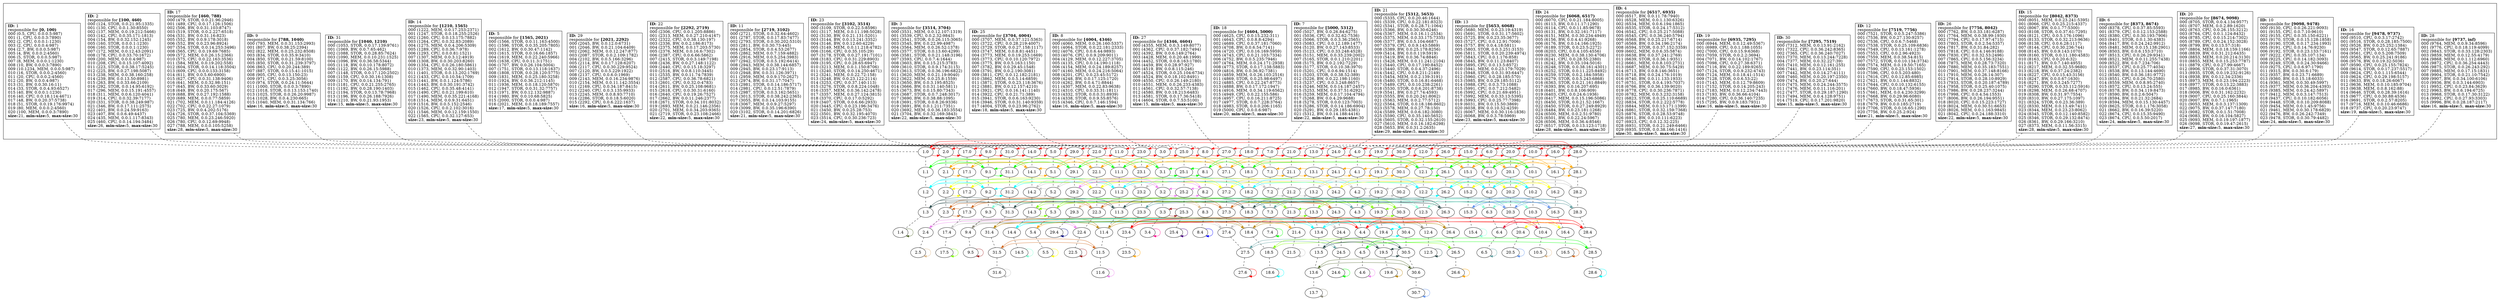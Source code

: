strict
digraph SkipGraph {

	# vertical
	edge [dir=none style=dashed]
	subgraph {
		"1" -> "1.0" -> "1.1" -> "1.2" -> "1.3" -> "1.4"
		}
	subgraph {
		"2" -> "2.0" -> "2.1" -> "2.2" -> "2.3" -> "2.4" -> "2.5"
		}
	subgraph {
		"17" -> "17.0" -> "17.1" -> "17.2" -> "17.3" -> "17.4" -> "17.5"
		}
	subgraph {
		"9" -> "9.0" -> "9.1" -> "9.2" -> "9.3" -> "9.4" -> "9.5"
		}
	subgraph {
		"31" -> "31.0" -> "31.1" -> "31.2" -> "31.3" -> "31.4" -> "31.5" -> "31.6"
		}
	subgraph {
		"14" -> "14.0" -> "14.1" -> "14.2" -> "14.3" -> "14.4" -> "14.5"
		}
	subgraph {
		"5" -> "5.0" -> "5.1" -> "5.2" -> "5.3" -> "5.4" -> "5.5"
		}
	subgraph {
		"29" -> "29.0" -> "29.1" -> "29.2" -> "29.3" -> "29.4"
		}
	subgraph {
		"22" -> "22.0" -> "22.1" -> "22.2" -> "22.3" -> "22.4" -> "22.5"
		}
	subgraph {
		"11" -> "11.0" -> "11.1" -> "11.2" -> "11.3" -> "11.4" -> "11.5" -> "11.6"
		}
	subgraph {
		"23" -> "23.0" -> "23.1" -> "23.2" -> "23.3" -> "23.4" -> "23.5"
		}
	subgraph {
		"3" -> "3.0" -> "3.1" -> "3.2" -> "3.3" -> "3.4"
		}
	subgraph {
		"25" -> "25.0" -> "25.1" -> "25.2" -> "25.3" -> "25.4"
		}
	subgraph {
		"8" -> "8.0" -> "8.1" -> "8.2" -> "8.3" -> "8.4"
		}
	subgraph {
		"27" -> "27.0" -> "27.1" -> "27.2" -> "27.3" -> "27.4" -> "27.5" -> "27.6"
		}
	subgraph {
		"18" -> "18.0" -> "18.1" -> "18.2" -> "18.3" -> "18.4" -> "18.5" -> "18.6"
		}
	subgraph {
		"7" -> "7.0" -> "7.1" -> "7.2" -> "7.3" -> "7.4"
		}
	subgraph {
		"21" -> "21.0" -> "21.1" -> "21.2" -> "21.3" -> "21.4" -> "21.5"
		}
	subgraph {
		"13" -> "13.0" -> "13.1" -> "13.2" -> "13.3" -> "13.4" -> "13.5" -> "13.6" -> "13.7"
		}
	subgraph {
		"24" -> "24.0" -> "24.1" -> "24.2" -> "24.3" -> "24.4" -> "24.5" -> "24.6"
		}
	subgraph {
		"4" -> "4.0" -> "4.1" -> "4.2" -> "4.3" -> "4.4" -> "4.5" -> "4.6"
		}
	subgraph {
		"19" -> "19.0" -> "19.1" -> "19.2" -> "19.3" -> "19.4" -> "19.5" -> "19.6"
		}
	subgraph {
		"30" -> "30.0" -> "30.1" -> "30.2" -> "30.3" -> "30.4" -> "30.5" -> "30.6" -> "30.7"
		}
	subgraph {
		"12" -> "12.0" -> "12.1" -> "12.2" -> "12.3" -> "12.4" -> "12.5"
		}
	subgraph {
		"26" -> "26.0" -> "26.1" -> "26.2" -> "26.3" -> "26.4" -> "26.5" -> "26.6"
		}
	subgraph {
		"15" -> "15.0" -> "15.1" -> "15.2" -> "15.3" -> "15.4"
		}
	subgraph {
		"6" -> "6.0" -> "6.1" -> "6.2" -> "6.3" -> "6.4" -> "6.5"
		}
	subgraph {
		"20" -> "20.0" -> "20.1" -> "20.2" -> "20.3" -> "20.4" -> "20.5"
		}
	subgraph {
		"10" -> "10.0" -> "10.1" -> "10.2" -> "10.3" -> "10.4" -> "10.5"
		}
	subgraph {
		"16" -> "16.0" -> "16.1" -> "16.2" -> "16.3" -> "16.4" -> "16.5"
		}
	subgraph {
		"28" -> "28.0" -> "28.1" -> "28.2" -> "28.3" -> "28.4" -> "28.5" -> "28.6"
		}

	# horizontal
	edge [dir=forward, style=solid]
	subgraph cluster_content {
		rank = same
		"1" [shape=box, label=
			<
				<B>ID:</B> 1<BR ALIGN="LEFT"/>
				responsible for <B>[0, 100)</B><BR ALIGN="LEFT"/>
				000 (0.5, CPU, 0.0.0.5:987)<BR ALIGN="LEFT"/>
				001 (1, CPU, 0.0.0.3:7890)<BR ALIGN="LEFT"/>
				002 (2, CPU, 0.0.0.1:1230)<BR ALIGN="LEFT"/>
				003 (2, CPU, 0.0.0.4:987)<BR ALIGN="LEFT"/>
				004 (2.7, BW, 0.0.0.5:987)<BR ALIGN="LEFT"/>
				005 (4, BW, 0.0.0.2:4560)<BR ALIGN="LEFT"/>
				006 (5, STOR, 0.0.0.5:987)<BR ALIGN="LEFT"/>
				007 (8, MEM, 0.0.0.1:1230)<BR ALIGN="LEFT"/>
				008 (10, BW, 0.0.0.3:7890)<BR ALIGN="LEFT"/>
				009 (10.1234, MEM, 0.0.0.5:987)<BR ALIGN="LEFT"/>
				010 (16, STOR, 0.0.0.2:4560)<BR ALIGN="LEFT"/>
				011 (20, CPU, 0.0.0.2:4560)<BR ALIGN="LEFT"/>
				012 (20, BW, 0.0.0.4:987)<BR ALIGN="LEFT"/>
				013 (31, BW, 0.0.30.16:11)<BR ALIGN="LEFT"/>
				014 (33, STOR, 0.0.4.93:6527)<BR ALIGN="LEFT"/>
				015 (40, BW, 0.0.0.1:1230)<BR ALIGN="LEFT"/>
				016 (40, CPU, 0.0.18.114:4671)<BR ALIGN="LEFT"/>
				017 (48, BW, 0.0.20.37:5738)<BR ALIGN="LEFT"/>
				018 (51, STOR, 0.0.19.176:9974)<BR ALIGN="LEFT"/>
				019 (80, MEM, 0.0.0.2:4560)<BR ALIGN="LEFT"/>
				020 (100, MEM, 0.0.0.3:7890)<BR ALIGN="LEFT"/>
			<B>size:</B>21, <B>min-size:</B>5, <B>max-size:</B>30<BR ALIGN="LEFT"/>			>]
		"2" [shape=box, label=
			<
				<B>ID:</B> 2<BR ALIGN="LEFT"/>
				responsible for <B>[100, 460)</B><BR ALIGN="LEFT"/>
				000 (124, STOR, 0.0.21.95:1335)<BR ALIGN="LEFT"/>
				001 (130, CPU, 0.0.1.30:8550)<BR ALIGN="LEFT"/>
				002 (137, MEM, 0.0.19.212:5466)<BR ALIGN="LEFT"/>
				003 (142, CPU, 0.0.35.171:1813)<BR ALIGN="LEFT"/>
				004 (154, BW, 0.0.32.152:1245)<BR ALIGN="LEFT"/>
				005 (160, STOR, 0.0.0.1:1230)<BR ALIGN="LEFT"/>
				006 (160, STOR, 0.0.0.1:1230)<BR ALIGN="LEFT"/>
				007 (172, MEM, 0.0.12.43:2091)<BR ALIGN="LEFT"/>
				008 (178, CPU, 0.0.33.70:1672)<BR ALIGN="LEFT"/>
				009 (200, MEM, 0.0.0.4:987)<BR ALIGN="LEFT"/>
				010 (208, CPU, 0.0.15.107:4092)<BR ALIGN="LEFT"/>
				011 (223, STOR, 0.0.38.17:5245)<BR ALIGN="LEFT"/>
				012 (225, BW, 0.0.27.198:5087)<BR ALIGN="LEFT"/>
				013 (238, MEM, 0.0.38.160:258)<BR ALIGN="LEFT"/>
				014 (239, BW, 0.0.13.50:8981)<BR ALIGN="LEFT"/>
				015 (263, BW, 0.0.33.66:2109)<BR ALIGN="LEFT"/>
				016 (292, STOR, 0.0.14.95:6192)<BR ALIGN="LEFT"/>
				017 (296, MEM, 0.0.15.191:4557)<BR ALIGN="LEFT"/>
				018 (311, MEM, 0.0.6.120:4041)<BR ALIGN="LEFT"/>
				019 (314, CPU, 0.0.32.39:7177)<BR ALIGN="LEFT"/>
				020 (331, STOR, 0.0.38.249:987)<BR ALIGN="LEFT"/>
				021 (346, BW, 0.0.17.111:2575)<BR ALIGN="LEFT"/>
				022 (401, BW, 0.0.24.59:9163)<BR ALIGN="LEFT"/>
				023 (407, BW, 0.0.6.49:4437)<BR ALIGN="LEFT"/>
				024 (435, MEM, 0.0.1.117:8343)<BR ALIGN="LEFT"/>
				025 (460, CPU, 0.0.14.194:3484)<BR ALIGN="LEFT"/>
			<B>size:</B>26, <B>min-size:</B>5, <B>max-size:</B>30<BR ALIGN="LEFT"/>			>]
		"17" [shape=box, label=
			<
				<B>ID:</B> 17<BR ALIGN="LEFT"/>
				responsible for <B>[460, 788)</B><BR ALIGN="LEFT"/>
				000 (479, STOR, 0.0.21.96:2946)<BR ALIGN="LEFT"/>
				001 (489, CPU, 0.0.17.126:1506)<BR ALIGN="LEFT"/>
				002 (506, BW, 0.0.31.103:8747)<BR ALIGN="LEFT"/>
				003 (519, STOR, 0.0.2.227:6518)<BR ALIGN="LEFT"/>
				004 (531, BW, 0.0.31.16:823)<BR ALIGN="LEFT"/>
				005 (552, BW, 0.0.9.178:3018)<BR ALIGN="LEFT"/>
				006 (552, BW, 0.0.23.96:8924)<BR ALIGN="LEFT"/>
				007 (554, STOR, 0.0.14.253:3496)<BR ALIGN="LEFT"/>
				008 (565, CPU, 0.0.19.69:7685)<BR ALIGN="LEFT"/>
				009 (572, MEM, 0.0.26.15:2366)<BR ALIGN="LEFT"/>
				010 (575, CPU, 0.0.22.163:3536)<BR ALIGN="LEFT"/>
				011 (584, MEM, 0.0.19.202:558)<BR ALIGN="LEFT"/>
				012 (604, STOR, 0.0.14.118:3504)<BR ALIGN="LEFT"/>
				013 (609, CPU, 0.0.0.133:3158)<BR ALIGN="LEFT"/>
				014 (611, BW, 0.0.5.60:6900)<BR ALIGN="LEFT"/>
				015 (627, CPU, 0.0.31.138:9406)<BR ALIGN="LEFT"/>
				016 (641, MEM, 0.0.32.98:151)<BR ALIGN="LEFT"/>
				017 (645, BW, 0.0.33.60:3029)<BR ALIGN="LEFT"/>
				018 (649, BW, 0.0.20.175:567)<BR ALIGN="LEFT"/>
				019 (688, BW, 0.0.27.192:1588)<BR ALIGN="LEFT"/>
				020 (689, MEM, 0.0.0.77:5859)<BR ALIGN="LEFT"/>
				021 (702, MEM, 0.0.11.184:4126)<BR ALIGN="LEFT"/>
				022 (702, CPU, 0.0.22.27:1079)<BR ALIGN="LEFT"/>
				023 (725, BW, 0.0.4.202:5176)<BR ALIGN="LEFT"/>
				024 (726, STOR, 0.0.37.104:5369)<BR ALIGN="LEFT"/>
				025 (780, MEM, 0.0.23.246:5920)<BR ALIGN="LEFT"/>
				026 (780, CPU, 0.0.12.69:9948)<BR ALIGN="LEFT"/>
				027 (788, MEM, 0.0.0.105:5258)<BR ALIGN="LEFT"/>
			<B>size:</B>28, <B>min-size:</B>5, <B>max-size:</B>30<BR ALIGN="LEFT"/>			>]
		"9" [shape=box, label=
			<
				<B>ID:</B> 9<BR ALIGN="LEFT"/>
				responsible for <B>[788, 1040)</B><BR ALIGN="LEFT"/>
				000 (793, MEM, 0.0.31.153:2993)<BR ALIGN="LEFT"/>
				001 (807, BW, 0.0.38.25:2394)<BR ALIGN="LEFT"/>
				002 (822, MEM, 0.0.25.232:8508)<BR ALIGN="LEFT"/>
				003 (834, STOR, 0.0.35.9:3410)<BR ALIGN="LEFT"/>
				004 (850, STOR, 0.0.21.59:8100)<BR ALIGN="LEFT"/>
				005 (850, STOR, 0.0.31.239:3797)<BR ALIGN="LEFT"/>
				006 (863, CPU, 0.0.20.244:389)<BR ALIGN="LEFT"/>
				007 (887, STOR, 0.0.15.41:1015)<BR ALIGN="LEFT"/>
				008 (905, CPU, 0.0.13.150:23)<BR ALIGN="LEFT"/>
				009 (971, CPU, 0.0.3.25:3056)<BR ALIGN="LEFT"/>
				010 (974, STOR, 0.0.24.11:5644)<BR ALIGN="LEFT"/>
				011 (1000, STOR, 0.0.0.3:7890)<BR ALIGN="LEFT"/>
				012 (1018, STOR, 0.0.13.153:1740)<BR ALIGN="LEFT"/>
				013 (1025, STOR, 0.0.26.20:9987)<BR ALIGN="LEFT"/>
				014 (1028, BW, 0.0.4.230:665)<BR ALIGN="LEFT"/>
				015 (1040, MEM, 0.0.31.134:766)<BR ALIGN="LEFT"/>
			<B>size:</B>16, <B>min-size:</B>5, <B>max-size:</B>30<BR ALIGN="LEFT"/>			>]
		"31" [shape=box, label=
			<
				<B>ID:</B> 31<BR ALIGN="LEFT"/>
				responsible for <B>[1040, 1210)</B><BR ALIGN="LEFT"/>
				000 (1053, STOR, 0.0.17.139:9761)<BR ALIGN="LEFT"/>
				001 (1069, BW, 0.0.7.65:462)<BR ALIGN="LEFT"/>
				002 (1088, STOR, 0.0.28.85:7624)<BR ALIGN="LEFT"/>
				003 (1090, MEM, 0.0.10.231:1525)<BR ALIGN="LEFT"/>
				004 (1096, BW, 0.0.36.58:5344)<BR ALIGN="LEFT"/>
				005 (1118, BW, 0.0.10.178:8072)<BR ALIGN="LEFT"/>
				006 (1122, BW, 0.0.26.15:5988)<BR ALIGN="LEFT"/>
				007 (1148, STOR, 0.0.17.120:2502)<BR ALIGN="LEFT"/>
				008 (1159, CPU, 0.0.30.16:1308)<BR ALIGN="LEFT"/>
				009 (1170, BW, 0.0.14.134:791)<BR ALIGN="LEFT"/>
				010 (1181, CPU, 0.0.21.255:2765)<BR ALIGN="LEFT"/>
				011 (1192, BW, 0.0.28.190:1403)<BR ALIGN="LEFT"/>
				012 (1194, STOR, 0.0.13.78:7968)<BR ALIGN="LEFT"/>
				013 (1196, BW, 0.0.26.188:7926)<BR ALIGN="LEFT"/>
				014 (1210, BW, 0.0.21.93:1953)<BR ALIGN="LEFT"/>
			<B>size:</B>15, <B>min-size:</B>5, <B>max-size:</B>30<BR ALIGN="LEFT"/>			>]
		"14" [shape=box, label=
			<
				<B>ID:</B> 14<BR ALIGN="LEFT"/>
				responsible for <B>[1210, 1565)</B><BR ALIGN="LEFT"/>
				000 (1222, MEM, 0.0.17.253:2371)<BR ALIGN="LEFT"/>
				001 (1247, STOR, 0.0.18.255:2526)<BR ALIGN="LEFT"/>
				002 (1260, CPU, 0.0.13.175:7882)<BR ALIGN="LEFT"/>
				003 (1264, CPU, 0.0.32.83:2089)<BR ALIGN="LEFT"/>
				004 (1275, MEM, 0.0.4.206:5309)<BR ALIGN="LEFT"/>
				005 (1289, CPU, 0.0.36.7:978)<BR ALIGN="LEFT"/>
				006 (1293, CPU, 0.0.0.81:1521)<BR ALIGN="LEFT"/>
				007 (1307, MEM, 0.0.3.12:4919)<BR ALIGN="LEFT"/>
				008 (1308, BW, 0.0.30.203:8260)<BR ALIGN="LEFT"/>
				009 (1354, CPU, 0.0.26.180:5861)<BR ALIGN="LEFT"/>
				010 (1373, MEM, 0.0.32.90:1403)<BR ALIGN="LEFT"/>
				011 (1401, STOR, 0.0.13.202:1769)<BR ALIGN="LEFT"/>
				012 (1433, CPU, 0.0.10.54:1709)<BR ALIGN="LEFT"/>
				013 (1441, BW, 0.0.1.124:5786)<BR ALIGN="LEFT"/>
				014 (1443, BW, 0.0.30.191:3742)<BR ALIGN="LEFT"/>
				015 (1462, CPU, 0.0.35.48:4141)<BR ALIGN="LEFT"/>
				016 (1490, CPU, 0.0.21.199:610)<BR ALIGN="LEFT"/>
				017 (1490, MEM, 0.0.35.221:4168)<BR ALIGN="LEFT"/>
				018 (1514, MEM, 0.0.9.31:6451)<BR ALIGN="LEFT"/>
				019 (1516, BW, 0.0.5.152:2546)<BR ALIGN="LEFT"/>
				020 (1526, CPU, 0.0.2.102:3016)<BR ALIGN="LEFT"/>
				021 (1546, MEM, 0.0.12.159:1550)<BR ALIGN="LEFT"/>
				022 (1565, CPU, 0.0.32.127:653)<BR ALIGN="LEFT"/>
			<B>size:</B>23, <B>min-size:</B>5, <B>max-size:</B>30<BR ALIGN="LEFT"/>			>]
		"5" [shape=box, label=
			<
				<B>ID:</B> 5<BR ALIGN="LEFT"/>
				responsible for <B>[1565, 2021)</B><BR ALIGN="LEFT"/>
				000 (1566, STOR, 0.0.11.163:4500)<BR ALIGN="LEFT"/>
				001 (1596, STOR, 0.0.35.205:7805)<BR ALIGN="LEFT"/>
				002 (1612, BW, 0.0.30.47:1142)<BR ALIGN="LEFT"/>
				003 (1615, STOR, 0.0.16.66:1857)<BR ALIGN="LEFT"/>
				004 (1619, MEM, 0.0.22.240:5966)<BR ALIGN="LEFT"/>
				005 (1638, CPU, 0.0.11.3:1751)<BR ALIGN="LEFT"/>
				006 (1707, BW, 0.0.26.104:5004)<BR ALIGN="LEFT"/>
				007 (1751, STOR, 0.0.13.118:1637)<BR ALIGN="LEFT"/>
				008 (1808, STOR, 0.0.28.120:5775)<BR ALIGN="LEFT"/>
				009 (1831, MEM, 0.0.25.180:3258)<BR ALIGN="LEFT"/>
				010 (1924, BW, 0.0.36.212:1145)<BR ALIGN="LEFT"/>
				011 (1936, MEM, 0.0.18.120:5870)<BR ALIGN="LEFT"/>
				012 (1947, STOR, 0.0.31.32:7757)<BR ALIGN="LEFT"/>
				013 (1971, BW, 0.0.12.132:9887)<BR ALIGN="LEFT"/>
				014 (1980, BW, 0.0.10.68:5825)<BR ALIGN="LEFT"/>
				015 (2000, STOR, 0.0.0.4:987)<BR ALIGN="LEFT"/>
				016 (2021, MEM, 0.0.18.189:7557)<BR ALIGN="LEFT"/>
			<B>size:</B>17, <B>min-size:</B>5, <B>max-size:</B>30<BR ALIGN="LEFT"/>			>]
		"29" [shape=box, label=
			<
				<B>ID:</B> 29<BR ALIGN="LEFT"/>
				responsible for <B>[2021, 2292)</B><BR ALIGN="LEFT"/>
				000 (2045, BW, 0.0.12.0:6731)<BR ALIGN="LEFT"/>
				001 (2046, BW, 0.0.21.104:6409)<BR ALIGN="LEFT"/>
				002 (2062, MEM, 0.0.12.247:877)<BR ALIGN="LEFT"/>
				003 (2087, STOR, 0.0.2.109:1782)<BR ALIGN="LEFT"/>
				004 (2102, BW, 0.0.5.166:3296)<BR ALIGN="LEFT"/>
				005 (2114, BW, 0.0.17.128:6207)<BR ALIGN="LEFT"/>
				006 (2117, CPU, 0.0.30.229:9524)<BR ALIGN="LEFT"/>
				007 (2120, BW, 0.0.5.229:1922)<BR ALIGN="LEFT"/>
				008 (2137, CPU, 0.0.6.0:1969)<BR ALIGN="LEFT"/>
				009 (2143, MEM, 0.0.16.234:9876)<BR ALIGN="LEFT"/>
				010 (2154, MEM, 0.0.11.142:3554)<BR ALIGN="LEFT"/>
				011 (2169, CPU, 0.0.34.187:8415)<BR ALIGN="LEFT"/>
				012 (2240, CPU, 0.0.3.135:9933)<BR ALIGN="LEFT"/>
				013 (2245, MEM, 0.0.8.93:7710)<BR ALIGN="LEFT"/>
				014 (2286, STOR, 0.0.18.5:6020)<BR ALIGN="LEFT"/>
				015 (2292, CPU, 0.0.6.222:1637)<BR ALIGN="LEFT"/>
			<B>size:</B>16, <B>min-size:</B>5, <B>max-size:</B>30<BR ALIGN="LEFT"/>			>]
		"22" [shape=box, label=
			<
				<B>ID:</B> 22<BR ALIGN="LEFT"/>
				responsible for <B>[2292, 2719)</B><BR ALIGN="LEFT"/>
				000 (2306, CPU, 0.0.1.205:8886)<BR ALIGN="LEFT"/>
				001 (2313, MEM, 0.0.27.210:4167)<BR ALIGN="LEFT"/>
				002 (2322, CPU, 0.0.38.130:197)<BR ALIGN="LEFT"/>
				003 (2336, BW, 0.0.2.186:8173)<BR ALIGN="LEFT"/>
				004 (2375, MEM, 0.0.17.203:5730)<BR ALIGN="LEFT"/>
				005 (2376, MEM, 0.0.16.6:7302)<BR ALIGN="LEFT"/>
				006 (2387, CPU, 0.0.6.66:5862)<BR ALIGN="LEFT"/>
				007 (2415, STOR, 0.0.3.149:7198)<BR ALIGN="LEFT"/>
				008 (2436, BW, 0.0.27.148:1122)<BR ALIGN="LEFT"/>
				009 (2440, CPU, 0.0.15.18:3297)<BR ALIGN="LEFT"/>
				010 (2516, BW, 0.0.8.110:3445)<BR ALIGN="LEFT"/>
				011 (2535, BW, 0.0.11.74:7839)<BR ALIGN="LEFT"/>
				012 (2587, CPU, 0.0.36.78:6821)<BR ALIGN="LEFT"/>
				013 (2601, CPU, 0.0.32.0:4783)<BR ALIGN="LEFT"/>
				014 (2611, BW, 0.0.25.108:9681)<BR ALIGN="LEFT"/>
				015 (2618, CPU, 0.0.30.31:6160)<BR ALIGN="LEFT"/>
				016 (2640, CPU, 0.0.19.26:7527)<BR ALIGN="LEFT"/>
				017 (2662, BW, 0.0.11.246:2377)<BR ALIGN="LEFT"/>
				018 (2671, STOR, 0.0.34.101:8032)<BR ALIGN="LEFT"/>
				019 (2693, MEM, 0.0.21.146:2356)<BR ALIGN="LEFT"/>
				020 (2701, MEM, 0.0.34.203:9365)<BR ALIGN="LEFT"/>
				021 (2719, STOR, 0.0.23.108:2466)<BR ALIGN="LEFT"/>
			<B>size:</B>22, <B>min-size:</B>5, <B>max-size:</B>30<BR ALIGN="LEFT"/>			>]
		"11" [shape=box, label=
			<
				<B>ID:</B> 11<BR ALIGN="LEFT"/>
				responsible for <B>[2719, 3102)</B><BR ALIGN="LEFT"/>
				000 (2721, STOR, 0.0.32.64:4602)<BR ALIGN="LEFT"/>
				001 (2787, STOR, 0.0.17.83:7477)<BR ALIGN="LEFT"/>
				002 (2793, STOR, 0.0.30.202:5310)<BR ALIGN="LEFT"/>
				003 (2811, BW, 0.0.30.73:445)<BR ALIGN="LEFT"/>
				004 (2854, STOR, 0.0.4.53:2677)<BR ALIGN="LEFT"/>
				005 (2862, MEM, 0.0.7.159:4882)<BR ALIGN="LEFT"/>
				006 (2916, MEM, 0.0.5.254:3983)<BR ALIGN="LEFT"/>
				007 (2942, STOR, 0.0.5.192:6414)<BR ALIGN="LEFT"/>
				008 (2943, MEM, 0.0.38.144:6857)<BR ALIGN="LEFT"/>
				009 (2945, BW, 0.0.23.17:9113)<BR ALIGN="LEFT"/>
				010 (2948, BW, 0.0.31.126:3971)<BR ALIGN="LEFT"/>
				011 (2959, MEM, 0.0.9.170:2627)<BR ALIGN="LEFT"/>
				012 (2974, BW, 0.0.31.17:7047)<BR ALIGN="LEFT"/>
				013 (2981, STOR, 0.0.14.186:5717)<BR ALIGN="LEFT"/>
				014 (2981, CPU, 0.0.12.51:7879)<BR ALIGN="LEFT"/>
				015 (2987, STOR, 0.0.3.162:5651)<BR ALIGN="LEFT"/>
				016 (3013, STOR, 0.0.38.242:2365)<BR ALIGN="LEFT"/>
				017 (3055, BW, 0.0.14.103:9155)<BR ALIGN="LEFT"/>
				018 (3067, MEM, 0.0.9.27:5297)<BR ALIGN="LEFT"/>
				019 (3099, BW, 0.0.35.196:6390)<BR ALIGN="LEFT"/>
				020 (3102, STOR, 0.0.14.201:6826)<BR ALIGN="LEFT"/>
			<B>size:</B>21, <B>min-size:</B>5, <B>max-size:</B>30<BR ALIGN="LEFT"/>			>]
		"23" [shape=box, label=
			<
				<B>ID:</B> 23<BR ALIGN="LEFT"/>
				responsible for <B>[3102, 3514)</B><BR ALIGN="LEFT"/>
				000 (3109, STOR, 0.0.22.5:8596)<BR ALIGN="LEFT"/>
				001 (3117, MEM, 0.0.11.198:5028)<BR ALIGN="LEFT"/>
				002 (3130, BW, 0.0.21.131:5201)<BR ALIGN="LEFT"/>
				003 (3144, BW, 0.0.13.241:3352)<BR ALIGN="LEFT"/>
				004 (3146, BW, 0.0.12.60:4229)<BR ALIGN="LEFT"/>
				005 (3149, MEM, 0.0.11.218:4782)<BR ALIGN="LEFT"/>
				006 (3166, CPU, 0.0.35.105:29)<BR ALIGN="LEFT"/>
				007 (3178, STOR, 0.0.27.191:7101)<BR ALIGN="LEFT"/>
				008 (3183, CPU, 0.0.31.229:8903)<BR ALIGN="LEFT"/>
				009 (3195, CPU, 0.0.28.65:6947)<BR ALIGN="LEFT"/>
				010 (3213, MEM, 0.0.1.150:8706)<BR ALIGN="LEFT"/>
				011 (3240, STOR, 0.0.14.250:4671)<BR ALIGN="LEFT"/>
				012 (3241, MEM, 0.0.22.72:158)<BR ALIGN="LEFT"/>
				013 (3248, BW, 0.0.23.122:2114)<BR ALIGN="LEFT"/>
				014 (3253, CPU, 0.0.37.140:113)<BR ALIGN="LEFT"/>
				015 (3276, STOR, 0.0.8.224:1048)<BR ALIGN="LEFT"/>
				016 (3357, MEM, 0.0.36.142:2478)<BR ALIGN="LEFT"/>
				017 (3357, MEM, 0.0.27.124:3815)<BR ALIGN="LEFT"/>
				018 (3370, CPU, 0.0.17.0:5292)<BR ALIGN="LEFT"/>
				019 (3407, STOR, 0.0.6.66:2933)<BR ALIGN="LEFT"/>
				020 (3445, CPU, 0.0.23.196:3476)<BR ALIGN="LEFT"/>
				021 (3450, BW, 0.0.25.28:753)<BR ALIGN="LEFT"/>
				022 (3501, BW, 0.0.32.195:4070)<BR ALIGN="LEFT"/>
				023 (3514, CPU, 0.0.30.236:723)<BR ALIGN="LEFT"/>
			<B>size:</B>24, <B>min-size:</B>5, <B>max-size:</B>30<BR ALIGN="LEFT"/>			>]
		"3" [shape=box, label=
			<
				<B>ID:</B> 3<BR ALIGN="LEFT"/>
				responsible for <B>[3514, 3704)</B><BR ALIGN="LEFT"/>
				000 (3531, MEM, 0.0.12.107:1319)<BR ALIGN="LEFT"/>
				001 (3539, CPU, 0.0.2.32:9843)<BR ALIGN="LEFT"/>
				002 (3541, STOR, 0.0.26.115:3065)<BR ALIGN="LEFT"/>
				003 (3545, BW, 0.0.22.99:4987)<BR ALIGN="LEFT"/>
				004 (3564, MEM, 0.0.26.52:1378)<BR ALIGN="LEFT"/>
				005 (3577, STOR, 0.0.13.60:4299)<BR ALIGN="LEFT"/>
				006 (3581, STOR, 0.0.21.148:3196)<BR ALIGN="LEFT"/>
				007 (3593, CPU, 0.0.7.4:1644)<BR ALIGN="LEFT"/>
				008 (3603, BW, 0.0.15.215:3783)<BR ALIGN="LEFT"/>
				009 (3610, STOR, 0.0.9.174:3115)<BR ALIGN="LEFT"/>
				010 (3613, STOR, 0.0.36.196:6822)<BR ALIGN="LEFT"/>
				011 (3620, MEM, 0.0.21.19:9040)<BR ALIGN="LEFT"/>
				012 (3622, MEM, 0.0.25.8:1559)<BR ALIGN="LEFT"/>
				013 (3650, BW, 0.0.3.195:8525)<BR ALIGN="LEFT"/>
				014 (3666, BW, 0.0.31.140:5811)<BR ALIGN="LEFT"/>
				015 (3673, BW, 0.0.15.80:7343)<BR ALIGN="LEFT"/>
				016 (3687, STOR, 0.0.7.248:3017)<BR ALIGN="LEFT"/>
				017 (3690, BW, 0.0.38.88:1095)<BR ALIGN="LEFT"/>
				018 (3691, STOR, 0.0.8.26:9336)<BR ALIGN="LEFT"/>
				019 (3691, BW, 0.0.1.211:7351)<BR ALIGN="LEFT"/>
				020 (3692, MEM, 0.0.36.183:3554)<BR ALIGN="LEFT"/>
				021 (3704, BW, 0.0.32.169:3843)<BR ALIGN="LEFT"/>
			<B>size:</B>22, <B>min-size:</B>5, <B>max-size:</B>30<BR ALIGN="LEFT"/>			>]
		"25" [shape=box, label=
			<
				<B>ID:</B> 25<BR ALIGN="LEFT"/>
				responsible for <B>[3704, 4004)</B><BR ALIGN="LEFT"/>
				000 (3707, MEM, 0.0.37.121:5363)<BR ALIGN="LEFT"/>
				001 (3722, CPU, 0.0.28.219:4007)<BR ALIGN="LEFT"/>
				002 (3729, STOR, 0.0.27.158:1117)<BR ALIGN="LEFT"/>
				003 (3747, MEM, 0.0.8.81:4451)<BR ALIGN="LEFT"/>
				004 (3773, MEM, 0.0.19.253:1669)<BR ALIGN="LEFT"/>
				005 (3773, CPU, 0.0.10.120:7972)<BR ALIGN="LEFT"/>
				006 (3775, BW, 0.0.5.163:1150)<BR ALIGN="LEFT"/>
				007 (3782, BW, 0.0.29.45:1548)<BR ALIGN="LEFT"/>
				008 (3791, BW, 0.0.2.190:3081)<BR ALIGN="LEFT"/>
				009 (3811, CPU, 0.0.12.182:2181)<BR ALIGN="LEFT"/>
				010 (3862, MEM, 0.0.5.14:6859)<BR ALIGN="LEFT"/>
				011 (3871, STOR, 0.0.23.118:3676)<BR ALIGN="LEFT"/>
				012 (3881, BW, 0.0.12.157:4210)<BR ALIGN="LEFT"/>
				013 (3921, CPU, 0.0.16.141:1140)<BR ALIGN="LEFT"/>
				014 (3922, CPU, 0.0.21.71:389)<BR ALIGN="LEFT"/>
				015 (3941, STOR, 0.0.6.163:9230)<BR ALIGN="LEFT"/>
				016 (3946, STOR, 0.0.31.140:9359)<BR ALIGN="LEFT"/>
				017 (4004, STOR, 0.0.23.96:2762)<BR ALIGN="LEFT"/>
			<B>size:</B>18, <B>min-size:</B>5, <B>max-size:</B>30<BR ALIGN="LEFT"/>			>]
		"8" [shape=box, label=
			<
				<B>ID:</B> 8<BR ALIGN="LEFT"/>
				responsible for <B>[4004, 4346)</B><BR ALIGN="LEFT"/>
				000 (4060, MEM, 0.0.26.160:5337)<BR ALIGN="LEFT"/>
				001 (4064, STOR, 0.0.22.181:2333)<BR ALIGN="LEFT"/>
				002 (4076, CPU, 0.0.6.44:9893)<BR ALIGN="LEFT"/>
				003 (4076, CPU, 0.0.9.209:9011)<BR ALIGN="LEFT"/>
				004 (4129, MEM, 0.0.12.227:3705)<BR ALIGN="LEFT"/>
				005 (4135, CPU, 0.0.14.190:1118)<BR ALIGN="LEFT"/>
				006 (4154, MEM, 0.0.24.189:8257)<BR ALIGN="LEFT"/>
				007 (4160, MEM, 0.0.24.216:5064)<BR ALIGN="LEFT"/>
				008 (4201, CPU, 0.0.23.45:5172)<BR ALIGN="LEFT"/>
				009 (4248, BW, 0.0.17.125:1720)<BR ALIGN="LEFT"/>
				010 (4262, BW, 0.0.4.71:8844)<BR ALIGN="LEFT"/>
				011 (4307, MEM, 0.0.22.83:9638)<BR ALIGN="LEFT"/>
				012 (4310, CPU, 0.0.33.31:1811)<BR ALIGN="LEFT"/>
				013 (4332, STOR, 0.0.0.31:8939)<BR ALIGN="LEFT"/>
				014 (4338, STOR, 0.0.9.55:8576)<BR ALIGN="LEFT"/>
				015 (4346, CPU, 0.0.7.146:1594)<BR ALIGN="LEFT"/>
			<B>size:</B>16, <B>min-size:</B>5, <B>max-size:</B>30<BR ALIGN="LEFT"/>			>]
		"27" [shape=box, label=
			<
				<B>ID:</B> 27<BR ALIGN="LEFT"/>
				responsible for <B>[4346, 4604)</B><BR ALIGN="LEFT"/>
				000 (4355, MEM, 0.0.3.149:8077)<BR ALIGN="LEFT"/>
				001 (4362, CPU, 0.0.37.182:7494)<BR ALIGN="LEFT"/>
				002 (4392, BW, 0.0.6.149:2764)<BR ALIGN="LEFT"/>
				003 (4428, MEM, 0.0.20.48:1999)<BR ALIGN="LEFT"/>
				004 (4452, STOR, 0.0.8.163:1780)<BR ALIGN="LEFT"/>
				005 (4459, BW, 0.0.28.97:927)<BR ALIGN="LEFT"/>
				006 (4519, BW, 0.0.8.115:246)<BR ALIGN="LEFT"/>
				007 (4524, STOR, 0.0.25.104:6734)<BR ALIGN="LEFT"/>
				008 (4524, BW, 0.0.18.102:8491)<BR ALIGN="LEFT"/>
				009 (4550, CPU, 0.0.26.149:2180)<BR ALIGN="LEFT"/>
				010 (4551, MEM, 0.0.26.233:4383)<BR ALIGN="LEFT"/>
				011 (4561, CPU, 0.0.32.57:7138)<BR ALIGN="LEFT"/>
				012 (4580, BW, 0.0.18.213:6483)<BR ALIGN="LEFT"/>
				013 (4581, STOR, 0.0.17.36:5418)<BR ALIGN="LEFT"/>
				014 (4604, STOR, 0.0.7.53:5100)<BR ALIGN="LEFT"/>
			<B>size:</B>15, <B>min-size:</B>5, <B>max-size:</B>30<BR ALIGN="LEFT"/>			>]
		"18" [shape=box, label=
			<
				<B>ID:</B> 18<BR ALIGN="LEFT"/>
				responsible for <B>[4604, 5000)</B><BR ALIGN="LEFT"/>
				000 (4625, CPU, 0.0.15.232:311)<BR ALIGN="LEFT"/>
				001 (4643, CPU, 0.0.8.8:4294)<BR ALIGN="LEFT"/>
				002 (4689, CPU, 0.0.37.181:7060)<BR ALIGN="LEFT"/>
				003 (4708, BW, 0.0.6.54:7141)<BR ALIGN="LEFT"/>
				004 (4720, CPU, 0.0.16.169:5959)<BR ALIGN="LEFT"/>
				005 (4743, CPU, 0.0.21.103:7334)<BR ALIGN="LEFT"/>
				006 (4752, BW, 0.0.5.235:7946)<BR ALIGN="LEFT"/>
				007 (4764, MEM, 0.0.24.171:2938)<BR ALIGN="LEFT"/>
				008 (4773, STOR, 0.0.17.138:5883)<BR ALIGN="LEFT"/>
				009 (4816, BW, 0.0.36.92:7381)<BR ALIGN="LEFT"/>
				010 (4859, MEM, 0.0.26.103:2516)<BR ALIGN="LEFT"/>
				011 (4869, STOR, 0.0.25.98:6497)<BR ALIGN="LEFT"/>
				012 (4885, CPU, 0.0.22.247:8773)<BR ALIGN="LEFT"/>
				013 (4888, BW, 0.0.17.172:1947)<BR ALIGN="LEFT"/>
				014 (4916, MEM, 0.0.34.119:6562)<BR ALIGN="LEFT"/>
				015 (4949, CPU, 0.0.22.155:586)<BR ALIGN="LEFT"/>
				016 (4957, CPU, 0.0.16.211:8725)<BR ALIGN="LEFT"/>
				017 (4977, STOR, 0.0.7.228:3764)<BR ALIGN="LEFT"/>
				018 (4983, STOR, 0.0.0.206:1165)<BR ALIGN="LEFT"/>
				019 (5000, CPU, 0.0.0.6:987)<BR ALIGN="LEFT"/>
			<B>size:</B>20, <B>min-size:</B>5, <B>max-size:</B>30<BR ALIGN="LEFT"/>			>]
		"7" [shape=box, label=
			<
				<B>ID:</B> 7<BR ALIGN="LEFT"/>
				responsible for <B>[5000, 5312)</B><BR ALIGN="LEFT"/>
				000 (5027, BW, 0.0.26.84:6275)<BR ALIGN="LEFT"/>
				001 (5036, CPU, 0.0.32.62:7536)<BR ALIGN="LEFT"/>
				002 (5066, STOR, 0.0.3.36:2565)<BR ALIGN="LEFT"/>
				003 (5083, CPU, 0.0.12.189:1477)<BR ALIGN="LEFT"/>
				004 (5120, BW, 0.0.27.143:8533)<BR ALIGN="LEFT"/>
				005 (5123, CPU, 0.0.33.248:4528)<BR ALIGN="LEFT"/>
				006 (5151, MEM, 0.0.33.239:2002)<BR ALIGN="LEFT"/>
				007 (5165, STOR, 0.0.1.210:2201)<BR ALIGN="LEFT"/>
				008 (5175, BW, 0.0.2.192:7229)<BR ALIGN="LEFT"/>
				009 (5177, STOR, 0.0.10.38:3970)<BR ALIGN="LEFT"/>
				010 (5201, CPU, 0.0.6.94:1514)<BR ALIGN="LEFT"/>
				011 (5203, STOR, 0.0.38.52:389)<BR ALIGN="LEFT"/>
				012 (5226, BW, 0.0.22.198:1160)<BR ALIGN="LEFT"/>
				013 (5237, CPU, 0.0.3.248:8657)<BR ALIGN="LEFT"/>
				014 (5246, MEM, 0.0.14.187:2457)<BR ALIGN="LEFT"/>
				015 (5253, MEM, 0.0.37.51:6292)<BR ALIGN="LEFT"/>
				016 (5259, MEM, 0.0.17.104:4794)<BR ALIGN="LEFT"/>
				017 (5268, BW, 0.0.4.29:9688)<BR ALIGN="LEFT"/>
				018 (5278, STOR, 0.0.0.123:7003)<BR ALIGN="LEFT"/>
				019 (5286, STOR, 0.0.14.186:6904)<BR ALIGN="LEFT"/>
				020 (5291, BW, 0.0.29.185:4381)<BR ALIGN="LEFT"/>
				021 (5312, BW, 0.0.14.188:4416)<BR ALIGN="LEFT"/>
			<B>size:</B>22, <B>min-size:</B>5, <B>max-size:</B>30<BR ALIGN="LEFT"/>			>]
		"21" [shape=box, label=
			<
				<B>ID:</B> 21<BR ALIGN="LEFT"/>
				responsible for <B>[5312, 5653)</B><BR ALIGN="LEFT"/>
				000 (5335, CPU, 0.0.20.46:1644)<BR ALIGN="LEFT"/>
				001 (5339, CPU, 0.0.22.181:8323)<BR ALIGN="LEFT"/>
				002 (5341, STOR, 0.0.28.71:1064)<BR ALIGN="LEFT"/>
				003 (5366, BW, 0.0.30.30:6246)<BR ALIGN="LEFT"/>
				004 (5367, MEM, 0.0.16.11:2534)<BR ALIGN="LEFT"/>
				005 (5375, MEM, 0.0.33.175:7335)<BR ALIGN="LEFT"/>
				006 (5377, BW, 0.0.5.104:6687)<BR ALIGN="LEFT"/>
				007 (5379, CPU, 0.0.9.143:5869)<BR ALIGN="LEFT"/>
				008 (5389, BW, 0.0.25.178:8256)<BR ALIGN="LEFT"/>
				009 (5414, BW, 0.0.0.119:5919)<BR ALIGN="LEFT"/>
				010 (5419, BW, 0.0.36.74:8846)<BR ALIGN="LEFT"/>
				011 (5428, MEM, 0.0.11.241:2104)<BR ALIGN="LEFT"/>
				012 (5440, CPU, 0.0.17.190:8452)<BR ALIGN="LEFT"/>
				013 (5440, STOR, 0.0.4.37:2496)<BR ALIGN="LEFT"/>
				014 (5442, CPU, 0.0.8.211:2149)<BR ALIGN="LEFT"/>
				015 (5454, MEM, 0.0.2.139:3191)<BR ALIGN="LEFT"/>
				016 (5480, STOR, 0.0.16.81:6468)<BR ALIGN="LEFT"/>
				017 (5489, CPU, 0.0.10.238:2261)<BR ALIGN="LEFT"/>
				018 (5530, STOR, 0.0.6.201:8738)<BR ALIGN="LEFT"/>
				019 (5541, BW, 0.0.27.74:4593)<BR ALIGN="LEFT"/>
				020 (5555, BW, 0.0.20.241:8062)<BR ALIGN="LEFT"/>
				021 (5563, MEM, 0.0.2.77:5712)<BR ALIGN="LEFT"/>
				022 (5564, STOR, 0.0.18.186:8602)<BR ALIGN="LEFT"/>
				023 (5578, MEM, 0.0.27.78:150)<BR ALIGN="LEFT"/>
				024 (5589, MEM, 0.0.6.182:3080)<BR ALIGN="LEFT"/>
				025 (5590, CPU, 0.0.35.140:5652)<BR ALIGN="LEFT"/>
				026 (5605, STOR, 0.0.32.155:2610)<BR ALIGN="LEFT"/>
				027 (5610, MEM, 0.0.16.182:6298)<BR ALIGN="LEFT"/>
				028 (5653, BW, 0.0.31.2:2635)<BR ALIGN="LEFT"/>
			<B>size:</B>29, <B>min-size:</B>5, <B>max-size:</B>30<BR ALIGN="LEFT"/>			>]
		"13" [shape=box, label=
			<
				<B>ID:</B> 13<BR ALIGN="LEFT"/>
				responsible for <B>[5653, 6068)</B><BR ALIGN="LEFT"/>
				000 (5680, MEM, 0.0.23.19:4319)<BR ALIGN="LEFT"/>
				001 (5691, STOR, 0.0.31.17:5602)<BR ALIGN="LEFT"/>
				002 (5725, BW, 0.0.23.35:3677)<BR ALIGN="LEFT"/>
				003 (5727, CPU, 0.0.12.91:7006)<BR ALIGN="LEFT"/>
				004 (5757, BW, 0.0.4.18:5811)<BR ALIGN="LEFT"/>
				005 (5803, STOR, 0.0.3.251:3153)<BR ALIGN="LEFT"/>
				006 (5811, STOR, 0.0.20.239:4974)<BR ALIGN="LEFT"/>
				007 (5843, CPU, 0.0.1.176:858)<BR ALIGN="LEFT"/>
				008 (5845, BW, 0.0.11.23:8407)<BR ALIGN="LEFT"/>
				009 (5895, CPU, 0.0.13.5:8572)<BR ALIGN="LEFT"/>
				010 (5941, MEM, 0.0.23.179:7029)<BR ALIGN="LEFT"/>
				011 (5948, STOR, 0.0.31.93:6447)<BR ALIGN="LEFT"/>
				012 (5960, CPU, 0.0.28.185:570)<BR ALIGN="LEFT"/>
				013 (5985, BW, 0.0.29.185:5112)<BR ALIGN="LEFT"/>
				014 (5988, CPU, 0.0.3.73:1088)<BR ALIGN="LEFT"/>
				015 (5991, CPU, 0.0.7.212:5482)<BR ALIGN="LEFT"/>
				016 (5992, CPU, 0.0.21.69:4951)<BR ALIGN="LEFT"/>
				017 (5992, MEM, 0.0.33.13:5395)<BR ALIGN="LEFT"/>
				018 (5993, CPU, 0.0.25.77:7398)<BR ALIGN="LEFT"/>
				019 (6031, BW, 0.0.15.50:3869)<BR ALIGN="LEFT"/>
				020 (6038, BW, 0.0.10.52:4259)<BR ALIGN="LEFT"/>
				021 (6067, MEM, 0.0.30.116:1836)<BR ALIGN="LEFT"/>
				022 (6068, BW, 0.0.3.78:5969)<BR ALIGN="LEFT"/>
			<B>size:</B>23, <B>min-size:</B>5, <B>max-size:</B>30<BR ALIGN="LEFT"/>			>]
		"24" [shape=box, label=
			<
				<B>ID:</B> 24<BR ALIGN="LEFT"/>
				responsible for <B>[6068, 6517)</B><BR ALIGN="LEFT"/>
				000 (6070, CPU, 0.0.21.184:8005)<BR ALIGN="LEFT"/>
				001 (6113, BW, 0.0.11.17:1290)<BR ALIGN="LEFT"/>
				002 (6114, CPU, 0.0.11.85:9678)<BR ALIGN="LEFT"/>
				003 (6131, BW, 0.0.32.161:7117)<BR ALIGN="LEFT"/>
				004 (6151, MEM, 0.0.30.234:4949)<BR ALIGN="LEFT"/>
				005 (6156, BW, 0.0.4.41:9268)<BR ALIGN="LEFT"/>
				006 (6176, BW, 0.0.14.166:1925)<BR ALIGN="LEFT"/>
				007 (6189, STOR, 0.0.23.5:2272)<BR ALIGN="LEFT"/>
				008 (6203, CPU, 0.0.4.105:4556)<BR ALIGN="LEFT"/>
				009 (6230, MEM, 0.0.38.130:4706)<BR ALIGN="LEFT"/>
				010 (6241, CPU, 0.0.28.55:2380)<BR ALIGN="LEFT"/>
				011 (6242, BW, 0.0.35.104:5016)<BR ALIGN="LEFT"/>
				012 (6248, STOR, 0.0.38.161:4301)<BR ALIGN="LEFT"/>
				013 (6252, STOR, 0.0.11.225:8492)<BR ALIGN="LEFT"/>
				014 (6259, STOR, 0.0.2.184:5958)<BR ALIGN="LEFT"/>
				015 (6279, STOR, 0.0.5.243:6868)<BR ALIGN="LEFT"/>
				016 (6363, STOR, 0.0.21.161:8849)<BR ALIGN="LEFT"/>
				017 (6393, BW, 0.0.16.207:695)<BR ALIGN="LEFT"/>
				018 (6401, BW, 0.0.8.106:909)<BR ALIGN="LEFT"/>
				019 (6403, CPU, 0.0.24.6:1936)<BR ALIGN="LEFT"/>
				020 (6417, MEM, 0.0.15.196:5086)<BR ALIGN="LEFT"/>
				021 (6450, STOR, 0.0.21.52:1667)<BR ALIGN="LEFT"/>
				022 (6450, STOR, 0.0.27.249:8929)<BR ALIGN="LEFT"/>
				023 (6484, BW, 0.0.23.181:1268)<BR ALIGN="LEFT"/>
				024 (6500, MEM, 0.0.2.51:9780)<BR ALIGN="LEFT"/>
				025 (6501, BW, 0.0.22.24:5967)<BR ALIGN="LEFT"/>
				026 (6506, MEM, 0.0.36.4:8546)<BR ALIGN="LEFT"/>
				027 (6517, STOR, 0.0.13.123:1718)<BR ALIGN="LEFT"/>
			<B>size:</B>28, <B>min-size:</B>5, <B>max-size:</B>30<BR ALIGN="LEFT"/>			>]
		"4" [shape=box, label=
			<
				<B>ID:</B> 4<BR ALIGN="LEFT"/>
				responsible for <B>[6517, 6935)</B><BR ALIGN="LEFT"/>
				000 (6517, BW, 0.0.11.78:7940)<BR ALIGN="LEFT"/>
				001 (6528, MEM, 0.0.1.130:6326)<BR ALIGN="LEFT"/>
				002 (6534, MEM, 0.0.6.194:1865)<BR ALIGN="LEFT"/>
				003 (6535, STOR, 0.0.24.17:5312)<BR ALIGN="LEFT"/>
				004 (6542, CPU, 0.0.25.217:5088)<BR ALIGN="LEFT"/>
				005 (6545, CPU, 0.0.36.240:5794)<BR ALIGN="LEFT"/>
				006 (6568, BW, 0.0.25.217:6714)<BR ALIGN="LEFT"/>
				007 (6569, BW, 0.0.34.196:2174)<BR ALIGN="LEFT"/>
				008 (6594, STOR, 0.0.37.152:3359)<BR ALIGN="LEFT"/>
				009 (6602, MEM, 0.0.6.35:5874)<BR ALIGN="LEFT"/>
				010 (6638, BW, 0.0.37.241:2769)<BR ALIGN="LEFT"/>
				011 (6639, STOR, 0.0.36.1:9351)<BR ALIGN="LEFT"/>
				012 (6661, MEM, 0.0.8.103:2731)<BR ALIGN="LEFT"/>
				013 (6687, MEM, 0.0.30.75:5429)<BR ALIGN="LEFT"/>
				014 (6713, BW, 0.0.8.146:3651)<BR ALIGN="LEFT"/>
				015 (6718, BW, 0.0.24.176:1019)<BR ALIGN="LEFT"/>
				016 (6740, BW, 0.0.11.133:1933)<BR ALIGN="LEFT"/>
				017 (6751, STOR, 0.0.4.193:7037)<BR ALIGN="LEFT"/>
				018 (6766, BW, 0.0.36.139:9020)<BR ALIGN="LEFT"/>
				019 (6778, CPU, 0.0.30.236:7871)<BR ALIGN="LEFT"/>
				020 (6782, MEM, 0.0.3.232:3158)<BR ALIGN="LEFT"/>
				021 (6823, STOR, 0.0.25.110:6689)<BR ALIGN="LEFT"/>
				022 (6834, STOR, 0.0.2.222:5778)<BR ALIGN="LEFT"/>
				023 (6844, MEM, 0.0.13.171:1399)<BR ALIGN="LEFT"/>
				024 (6861, STOR, 0.0.32.159:7368)<BR ALIGN="LEFT"/>
				025 (6876, STOR, 0.0.28.53:9748)<BR ALIGN="LEFT"/>
				026 (6911, BW, 0.0.10.111:6223)<BR ALIGN="LEFT"/>
				027 (6923, CPU, 0.0.12.32:225)<BR ALIGN="LEFT"/>
				028 (6931, STOR, 0.0.21.249:6466)<BR ALIGN="LEFT"/>
				029 (6935, STOR, 0.0.38.166:1416)<BR ALIGN="LEFT"/>
			<B>size:</B>30, <B>min-size:</B>5, <B>max-size:</B>30<BR ALIGN="LEFT"/>			>]
		"19" [shape=box, label=
			<
				<B>ID:</B> 19<BR ALIGN="LEFT"/>
				responsible for <B>[6935, 7295)</B><BR ALIGN="LEFT"/>
				000 (6944, MEM, 0.0.12.49:5367)<BR ALIGN="LEFT"/>
				001 (6989, CPU, 0.0.1.188:1055)<BR ALIGN="LEFT"/>
				002 (7000, CPU, 0.0.15.9:6368)<BR ALIGN="LEFT"/>
				003 (7059, STOR, 0.0.2.2:3694)<BR ALIGN="LEFT"/>
				004 (7071, BW, 0.0.14.102:1767)<BR ALIGN="LEFT"/>
				005 (7098, CPU, 0.0.27.38:6371)<BR ALIGN="LEFT"/>
				006 (7116, BW, 0.0.22.189:9265)<BR ALIGN="LEFT"/>
				007 (7124, STOR, 0.0.9.232:4743)<BR ALIGN="LEFT"/>
				008 (7124, MEM, 0.0.18.41:1514)<BR ALIGN="LEFT"/>
				009 (7128, STOR, 0.0.6.53:22)<BR ALIGN="LEFT"/>
				010 (7143, MEM, 0.0.12.79:8609)<BR ALIGN="LEFT"/>
				011 (7152, STOR, 0.0.14.205:243)<BR ALIGN="LEFT"/>
				012 (7183, MEM, 0.0.12.234:7443)<BR ALIGN="LEFT"/>
				013 (7193, BW, 0.0.36.66:4104)<BR ALIGN="LEFT"/>
				014 (7280, CPU, 0.0.36.140:7235)<BR ALIGN="LEFT"/>
				015 (7295, BW, 0.0.9.183:7931)<BR ALIGN="LEFT"/>
			<B>size:</B>16, <B>min-size:</B>5, <B>max-size:</B>30<BR ALIGN="LEFT"/>			>]
		"30" [shape=box, label=
			<
				<B>ID:</B> 30<BR ALIGN="LEFT"/>
				responsible for <B>[7295, 7519)</B><BR ALIGN="LEFT"/>
				000 (7312, MEM, 0.0.13.91:2162)<BR ALIGN="LEFT"/>
				001 (7322, CPU, 0.0.36.242:8365)<BR ALIGN="LEFT"/>
				002 (7365, CPU, 0.0.36.240:7027)<BR ALIGN="LEFT"/>
				003 (7370, MEM, 0.0.13.244:7228)<BR ALIGN="LEFT"/>
				004 (7377, MEM, 0.0.32.227:39)<BR ALIGN="LEFT"/>
				005 (7410, MEM, 0.0.12.161:255)<BR ALIGN="LEFT"/>
				006 (7441, BW, 0.0.23.114:351)<BR ALIGN="LEFT"/>
				007 (7442, MEM, 0.0.14.27:4111)<BR ALIGN="LEFT"/>
				008 (7460, MEM, 0.0.20.197:2350)<BR ALIGN="LEFT"/>
				009 (7474, BW, 0.0.20.27:644)<BR ALIGN="LEFT"/>
				010 (7475, MEM, 0.0.24.244:3575)<BR ALIGN="LEFT"/>
				011 (7476, MEM, 0.0.11.116:201)<BR ALIGN="LEFT"/>
				012 (7477, STOR, 0.0.29.187:1290)<BR ALIGN="LEFT"/>
				013 (7494, MEM, 0.0.4.128:9751)<BR ALIGN="LEFT"/>
				014 (7519, CPU, 0.0.17.201:9820)<BR ALIGN="LEFT"/>
			<B>size:</B>15, <B>min-size:</B>5, <B>max-size:</B>30<BR ALIGN="LEFT"/>			>]
		"12" [shape=box, label=
			<
				<B>ID:</B> 12<BR ALIGN="LEFT"/>
				responsible for <B>[7519, 7756)</B><BR ALIGN="LEFT"/>
				000 (7521, STOR, 0.0.5.247:5386)<BR ALIGN="LEFT"/>
				001 (7536, BW, 0.0.27.130:9257)<BR ALIGN="LEFT"/>
				002 (7536, CPU, 0.0.6.7:5468)<BR ALIGN="LEFT"/>
				003 (7538, STOR, 0.0.25.109:6836)<BR ALIGN="LEFT"/>
				004 (7549, CPU, 0.0.13.161:1278)<BR ALIGN="LEFT"/>
				005 (7553, CPU, 0.0.2.96:4923)<BR ALIGN="LEFT"/>
				006 (7559, MEM, 0.0.38.54:815)<BR ALIGN="LEFT"/>
				007 (7572, STOR, 0.0.10.134:3734)<BR ALIGN="LEFT"/>
				008 (7574, MEM, 0.0.19.50:7165)<BR ALIGN="LEFT"/>
				009 (7590, CPU, 0.0.23.153:1502)<BR ALIGN="LEFT"/>
				010 (7596, CPU, 0.0.5.203:480)<BR ALIGN="LEFT"/>
				011 (7616, CPU, 0.0.12.85:6985)<BR ALIGN="LEFT"/>
				012 (7621, BW, 0.0.1.144:8832)<BR ALIGN="LEFT"/>
				013 (7644, CPU, 0.0.10.132:6155)<BR ALIGN="LEFT"/>
				014 (7660, BW, 0.0.18.47:5936)<BR ALIGN="LEFT"/>
				015 (7661, MEM, 0.0.4.230:3299)<BR ALIGN="LEFT"/>
				016 (7668, BW, 0.0.29.96:6080)<BR ALIGN="LEFT"/>
				017 (7673, STOR, 0.0.31.65:301)<BR ALIGN="LEFT"/>
				018 (7679, BW, 0.0.0.185:2719)<BR ALIGN="LEFT"/>
				019 (7706, STOR, 0.0.16.65:1290)<BR ALIGN="LEFT"/>
				020 (7756, BW, 0.0.25.2:924)<BR ALIGN="LEFT"/>
			<B>size:</B>21, <B>min-size:</B>5, <B>max-size:</B>30<BR ALIGN="LEFT"/>			>]
		"26" [shape=box, label=
			<
				<B>ID:</B> 26<BR ALIGN="LEFT"/>
				responsible for <B>[7756, 8042)</B><BR ALIGN="LEFT"/>
				000 (7762, BW, 0.0.33.181:6287)<BR ALIGN="LEFT"/>
				001 (7764, MEM, 0.0.38.99:1930)<BR ALIGN="LEFT"/>
				002 (7794, CPU, 0.0.17.97:4715)<BR ALIGN="LEFT"/>
				003 (7803, STOR, 0.0.2.54:5357)<BR ALIGN="LEFT"/>
				004 (7817, BW, 0.0.31.84:282)<BR ALIGN="LEFT"/>
				005 (7818, CPU, 0.0.4.146:9188)<BR ALIGN="LEFT"/>
				006 (7830, CPU, 0.0.32.53:2496)<BR ALIGN="LEFT"/>
				007 (7865, CPU, 0.0.5.156:3234)<BR ALIGN="LEFT"/>
				008 (7875, MEM, 0.0.28.73:7320)<BR ALIGN="LEFT"/>
				009 (7880, MEM, 0.0.35.183:7551)<BR ALIGN="LEFT"/>
				010 (7901, MEM, 0.0.37.148:8166)<BR ALIGN="LEFT"/>
				011 (7910, MEM, 0.0.26.14:307)<BR ALIGN="LEFT"/>
				012 (7914, STOR, 0.0.28.10:8929)<BR ALIGN="LEFT"/>
				013 (7933, STOR, 0.0.20.187:4789)<BR ALIGN="LEFT"/>
				014 (7958, STOR, 0.0.25.40:1075)<BR ALIGN="LEFT"/>
				015 (7986, BW, 0.0.28.237:3244)<BR ALIGN="LEFT"/>
				016 (7998, CPU, 0.0.4.54:1553)<BR ALIGN="LEFT"/>
				017 (8006, BW, 0.0.26.194:9551)<BR ALIGN="LEFT"/>
				018 (8020, CPU, 0.0.15.223:1727)<BR ALIGN="LEFT"/>
				019 (8024, MEM, 0.0.30.51:6653)<BR ALIGN="LEFT"/>
				020 (8026, MEM, 0.0.1.163:9845)<BR ALIGN="LEFT"/>
				021 (8042, CPU, 0.0.24.188:3310)<BR ALIGN="LEFT"/>
			<B>size:</B>22, <B>min-size:</B>5, <B>max-size:</B>30<BR ALIGN="LEFT"/>			>]
		"15" [shape=box, label=
			<
				<B>ID:</B> 15<BR ALIGN="LEFT"/>
				responsible for <B>[8042, 8373)</B><BR ALIGN="LEFT"/>
				000 (8051, MEM, 0.0.23.241:5395)<BR ALIGN="LEFT"/>
				001 (8066, CPU, 0.0.25.215:4337)<BR ALIGN="LEFT"/>
				002 (8067, BW, 0.0.1.77:5300)<BR ALIGN="LEFT"/>
				003 (8108, STOR, 0.0.37.61:7295)<BR ALIGN="LEFT"/>
				004 (8121, CPU, 0.0.5.176:1096)<BR ALIGN="LEFT"/>
				005 (8133, STOR, 0.0.32.213:9636)<BR ALIGN="LEFT"/>
				006 (8138, CPU, 0.0.6.28:1117)<BR ALIGN="LEFT"/>
				007 (8144, CPU, 0.0.30.236:744)<BR ALIGN="LEFT"/>
				008 (8145, BW, 0.0.9.143:1070)<BR ALIGN="LEFT"/>
				009 (8160, STOR, 0.0.11.180:4583)<BR ALIGN="LEFT"/>
				010 (8163, CPU, 0.0.20.6:32)<BR ALIGN="LEFT"/>
				011 (8171, BW, 0.0.7.140:4955)<BR ALIGN="LEFT"/>
				012 (8217, MEM, 0.0.32.55:9680)<BR ALIGN="LEFT"/>
				013 (8218, BW, 0.0.37.24:2382)<BR ALIGN="LEFT"/>
				014 (8227, CPU, 0.0.15.43:3156)<BR ALIGN="LEFT"/>
				015 (8247, BW, 0.0.0.67:1630)<BR ALIGN="LEFT"/>
				016 (8271, BW, 0.0.3.245:7277)<BR ALIGN="LEFT"/>
				017 (8290, STOR, 0.0.33.112:5916)<BR ALIGN="LEFT"/>
				018 (8298, MEM, 0.0.26.68:4707)<BR ALIGN="LEFT"/>
				019 (8308, BW, 0.0.31.97:7554)<BR ALIGN="LEFT"/>
				020 (8310, BW, 0.0.27.175:1097)<BR ALIGN="LEFT"/>
				021 (8324, STOR, 0.0.23.36:389)<BR ALIGN="LEFT"/>
				022 (8330, MEM, 0.0.13.49:7411)<BR ALIGN="LEFT"/>
				023 (8344, MEM, 0.0.23.23:8062)<BR ALIGN="LEFT"/>
				024 (8345, STOR, 0.0.12.140:8582)<BR ALIGN="LEFT"/>
				025 (8346, STOR, 0.0.29.132:8474)<BR ALIGN="LEFT"/>
				026 (8361, BW, 0.0.29.166:3210)<BR ALIGN="LEFT"/>
				027 (8373, MEM, 0.0.11.56:3315)<BR ALIGN="LEFT"/>
			<B>size:</B>28, <B>min-size:</B>5, <B>max-size:</B>30<BR ALIGN="LEFT"/>			>]
		"6" [shape=box, label=
			<
				<B>ID:</B> 6<BR ALIGN="LEFT"/>
				responsible for <B>[8373, 8674)</B><BR ALIGN="LEFT"/>
				000 (8378, CPU, 0.0.37.85:5593)<BR ALIGN="LEFT"/>
				001 (8379, CPU, 0.0.12.153:2588)<BR ALIGN="LEFT"/>
				002 (8380, CPU, 0.0.30.193:7906)<BR ALIGN="LEFT"/>
				003 (8401, STOR, 0.0.1.30:4383)<BR ALIGN="LEFT"/>
				004 (8417, BW, 0.0.24.242:9912)<BR ALIGN="LEFT"/>
				005 (8481, MEM, 0.0.15.138:2901)<BR ALIGN="LEFT"/>
				006 (8503, BW, 0.0.6.153:3710)<BR ALIGN="LEFT"/>
				007 (8513, CPU, 0.0.26.29:9341)<BR ALIGN="LEFT"/>
				008 (8521, MEM, 0.0.11.255:7438)<BR ALIGN="LEFT"/>
				009 (8522, BW, 0.0.7.234:706)<BR ALIGN="LEFT"/>
				010 (8537, CPU, 0.0.25.77:4034)<BR ALIGN="LEFT"/>
				011 (8538, BW, 0.0.13.144:4690)<BR ALIGN="LEFT"/>
				012 (8540, BW, 0.0.36.181:9772)<BR ALIGN="LEFT"/>
				013 (8551, CPU, 0.0.26.70:2580)<BR ALIGN="LEFT"/>
				014 (8559, MEM, 0.0.8.95:2740)<BR ALIGN="LEFT"/>
				015 (8572, CPU, 0.0.13.24:555)<BR ALIGN="LEFT"/>
				016 (8578, BW, 0.0.34.119:8473)<BR ALIGN="LEFT"/>
				017 (8590, BW, 0.0.2.6:5047)<BR ALIGN="LEFT"/>
				018 (8594, BW, 0.0.21.32:2684)<BR ALIGN="LEFT"/>
				019 (8594, MEM, 0.0.15.130:4457)<BR ALIGN="LEFT"/>
				020 (8625, STOR, 0.0.1.176:3058)<BR ALIGN="LEFT"/>
				021 (8662, BW, 0.0.16.39:5220)<BR ALIGN="LEFT"/>
				022 (8674, CPU, 0.0.15.35:9490)<BR ALIGN="LEFT"/>
				023 (8674, CPU, 0.0.5.50:2017)<BR ALIGN="LEFT"/>
			<B>size:</B>24, <B>min-size:</B>5, <B>max-size:</B>30<BR ALIGN="LEFT"/>			>]
		"20" [shape=box, label=
			<
				<B>ID:</B> 20<BR ALIGN="LEFT"/>
				responsible for <B>[8674, 9098)</B><BR ALIGN="LEFT"/>
				000 (8705, STOR, 0.0.4.134:9577)<BR ALIGN="LEFT"/>
				001 (8707, MEM, 0.0.2.89:1620)<BR ALIGN="LEFT"/>
				002 (8763, CPU, 0.0.26.155:3212)<BR ALIGN="LEFT"/>
				003 (8764, CPU, 0.0.1.124:8432)<BR ALIGN="LEFT"/>
				004 (8785, CPU, 0.0.15.214:7302)<BR ALIGN="LEFT"/>
				005 (8789, CPU, 0.0.24.152:3028)<BR ALIGN="LEFT"/>
				006 (8799, BW, 0.0.13.57:318)<BR ALIGN="LEFT"/>
				007 (8804, MEM, 0.0.18.159:1166)<BR ALIGN="LEFT"/>
				008 (8839, BW, 0.0.31.212:6435)<BR ALIGN="LEFT"/>
				009 (8853, MEM, 0.0.20.214:3130)<BR ALIGN="LEFT"/>
				010 (8855, MEM, 0.0.15.253:7787)<BR ALIGN="LEFT"/>
				011 (8879, CPU, 0.0.27.99:4667)<BR ALIGN="LEFT"/>
				012 (8906, STOR, 0.0.37.31:3070)<BR ALIGN="LEFT"/>
				013 (8935, STOR, 0.0.19.232:9126)<BR ALIGN="LEFT"/>
				014 (8938, BW, 0.0.12.34:2336)<BR ALIGN="LEFT"/>
				015 (8973, MEM, 0.0.23.194:2223)<BR ALIGN="LEFT"/>
				016 (8977, STOR, 0.0.13.22:3883)<BR ALIGN="LEFT"/>
				017 (8985, BW, 0.0.16.0:6361)<BR ALIGN="LEFT"/>
				018 (9006, BW, 0.0.31.162:2232)<BR ALIGN="LEFT"/>
				019 (9007, CPU, 0.0.25.160:3844)<BR ALIGN="LEFT"/>
				020 (9007, BW, 0.0.7.1:1965)<BR ALIGN="LEFT"/>
				021 (9053, MEM, 0.0.3.137:1309)<BR ALIGN="LEFT"/>
				022 (9075, BW, 0.0.37.147:7180)<BR ALIGN="LEFT"/>
				023 (9082, STOR, 0.0.1.51:7008)<BR ALIGN="LEFT"/>
				024 (9083, BW, 0.0.16.104:5827)<BR ALIGN="LEFT"/>
				025 (9093, MEM, 0.0.19.197:1877)<BR ALIGN="LEFT"/>
				026 (9098, STOR, 0.0.19.47:2615)<BR ALIGN="LEFT"/>
			<B>size:</B>27, <B>min-size:</B>5, <B>max-size:</B>30<BR ALIGN="LEFT"/>			>]
		"10" [shape=box, label=
			<
				<B>ID:</B> 10<BR ALIGN="LEFT"/>
				responsible for <B>[9098, 9478)</B><BR ALIGN="LEFT"/>
				000 (9130, CPU, 0.0.26.221:9093)<BR ALIGN="LEFT"/>
				001 (9155, CPU, 0.0.7.10:9610)<BR ALIGN="LEFT"/>
				002 (9155, CPU, 0.0.35.150:6221)<BR ALIGN="LEFT"/>
				003 (9170, STOR, 0.0.15.128:1858)<BR ALIGN="LEFT"/>
				004 (9190, STOR, 0.0.17.234:1993)<BR ALIGN="LEFT"/>
				005 (9191, CPU, 0.0.14.76:9230)<BR ALIGN="LEFT"/>
				006 (9192, STOR, 0.0.23.133:7161)<BR ALIGN="LEFT"/>
				007 (9222, CPU, 0.0.35.107:134)<BR ALIGN="LEFT"/>
				008 (9225, CPU, 0.0.14.182:3093)<BR ALIGN="LEFT"/>
				009 (9249, STOR, 0.0.24.30:9466)<BR ALIGN="LEFT"/>
				010 (9275, CPU, 0.0.6.97:1790)<BR ALIGN="LEFT"/>
				011 (9315, BW, 0.0.30.6:179)<BR ALIGN="LEFT"/>
				012 (9357, BW, 0.0.23.71:6689)<BR ALIGN="LEFT"/>
				013 (9360, BW, 0.0.15.18:6033)<BR ALIGN="LEFT"/>
				014 (9361, MEM, 0.0.30.49:5997)<BR ALIGN="LEFT"/>
				015 (9377, MEM, 0.0.36.204:4393)<BR ALIGN="LEFT"/>
				016 (9385, MEM, 0.0.24.42:5897)<BR ALIGN="LEFT"/>
				017 (9412, MEM, 0.0.3.147:7513)<BR ALIGN="LEFT"/>
				018 (9437, CPU, 0.0.10.182:6056)<BR ALIGN="LEFT"/>
				019 (9448, STOR, 0.0.10.209:8088)<BR ALIGN="LEFT"/>
				020 (9454, MEM, 0.0.1.45:9756)<BR ALIGN="LEFT"/>
				021 (9461, MEM, 0.0.30.178:6829)<BR ALIGN="LEFT"/>
				022 (9476, BW, 0.0.26.242:7349)<BR ALIGN="LEFT"/>
				023 (9478, STOR, 0.0.30.79:4482)<BR ALIGN="LEFT"/>
			<B>size:</B>24, <B>min-size:</B>5, <B>max-size:</B>30<BR ALIGN="LEFT"/>			>]
		"16" [shape=box, label=
			<
				<B>ID:</B> 16<BR ALIGN="LEFT"/>
				responsible for <B>[9478, 9737)</B><BR ALIGN="LEFT"/>
				000 (9510, CPU, 0.0.3.17:2742)<BR ALIGN="LEFT"/>
				001 (9516, STOR, 0.0.28.185:7500)<BR ALIGN="LEFT"/>
				002 (9526, BW, 0.0.25.252:1384)<BR ALIGN="LEFT"/>
				003 (9547, STOR, 0.0.12.65:7887)<BR ALIGN="LEFT"/>
				004 (9561, CPU, 0.0.5.208:7509)<BR ALIGN="LEFT"/>
				005 (9565, BW, 0.0.25.241:9186)<BR ALIGN="LEFT"/>
				006 (9576, BW, 0.0.19.32:5036)<BR ALIGN="LEFT"/>
				007 (9590, CPU, 0.0.25.155:7824)<BR ALIGN="LEFT"/>
				008 (9614, STOR, 0.0.17.237:5517)<BR ALIGN="LEFT"/>
				009 (9624, CPU, 0.0.1.115:6544)<BR ALIGN="LEFT"/>
				010 (9624, CPU, 0.0.29.198:5157)<BR ALIGN="LEFT"/>
				011 (9633, BW, 0.0.18.26:6067)<BR ALIGN="LEFT"/>
				012 (9636, MEM, 0.0.10.185:9704)<BR ALIGN="LEFT"/>
				013 (9638, MEM, 0.0.8.162:88)<BR ALIGN="LEFT"/>
				014 (9646, STOR, 0.0.28.39:1616)<BR ALIGN="LEFT"/>
				015 (9677, CPU, 0.0.30.88:4536)<BR ALIGN="LEFT"/>
				016 (9691, STOR, 0.0.2.57:8205)<BR ALIGN="LEFT"/>
				017 (9716, MEM, 0.0.10.46:6686)<BR ALIGN="LEFT"/>
				018 (9737, CPU, 0.0.20.23:9747)<BR ALIGN="LEFT"/>
			<B>size:</B>19, <B>min-size:</B>5, <B>max-size:</B>30<BR ALIGN="LEFT"/>			>]
		"28" [shape=box, label=
			<
				<B>ID:</B> 28<BR ALIGN="LEFT"/>
				responsible for <B>[9737, inf)</B><BR ALIGN="LEFT"/>
				000 (9764, MEM, 0.0.9.34:8596)<BR ALIGN="LEFT"/>
				001 (9776, CPU, 0.0.18.119:4099)<BR ALIGN="LEFT"/>
				002 (9843, STOR, 0.0.33.128:2303)<BR ALIGN="LEFT"/>
				003 (9859, MEM, 0.0.12.55:4179)<BR ALIGN="LEFT"/>
				004 (9868, MEM, 0.0.1.112:6960)<BR ALIGN="LEFT"/>
				005 (9872, CPU, 0.0.36.254:4443)<BR ALIGN="LEFT"/>
				006 (9875, STOR, 0.0.26.243:292)<BR ALIGN="LEFT"/>
				007 (9885, MEM, 0.0.17.15:1831)<BR ALIGN="LEFT"/>
				008 (9904, STOR, 0.0.21.10:7542)<BR ALIGN="LEFT"/>
				009 (9907, BW, 0.0.34.100:6106)<BR ALIGN="LEFT"/>
				010 (9936, BW, 0.0.3.144:6903)<BR ALIGN="LEFT"/>
				011 (9952, CPU, 0.0.23.84:3629)<BR ALIGN="LEFT"/>
				012 (9963, BW, 0.0.6.194:6725)<BR ALIGN="LEFT"/>
				013 (9968, STOR, 0.0.17.30:3122)<BR ALIGN="LEFT"/>
				014 (9992, CPU, 0.0.27.93:3303)<BR ALIGN="LEFT"/>
				015 (9996, BW, 0.0.28.187:2117)<BR ALIGN="LEFT"/>
			<B>size:</B>16, <B>min-size:</B>5, <B>max-size:</B>30<BR ALIGN="LEFT"/>			>]
	}

	edge [color=red]
	subgraph 1 {
		rank = same
		label = "Level 0"
		subgraph {
			"1.0" -> "2.0"
			"1.0" -> "28.0"
		}
		subgraph {
			"2.0" -> "17.0"
			"2.0" -> "1.0"
		}
		subgraph {
			"17.0" -> "9.0"
			"17.0" -> "2.0"
		}
		subgraph {
			"9.0" -> "31.0"
			"9.0" -> "17.0"
		}
		subgraph {
			"31.0" -> "14.0"
			"31.0" -> "9.0"
		}
		subgraph {
			"14.0" -> "5.0"
			"14.0" -> "31.0"
		}
		subgraph {
			"5.0" -> "29.0"
			"5.0" -> "14.0"
		}
		subgraph {
			"29.0" -> "22.0"
			"29.0" -> "5.0"
		}
		subgraph {
			"22.0" -> "11.0"
			"22.0" -> "29.0"
		}
		subgraph {
			"11.0" -> "23.0"
			"11.0" -> "22.0"
		}
		subgraph {
			"23.0" -> "3.0"
			"23.0" -> "11.0"
		}
		subgraph {
			"3.0" -> "25.0"
			"3.0" -> "23.0"
		}
		subgraph {
			"25.0" -> "8.0"
			"25.0" -> "3.0"
		}
		subgraph {
			"8.0" -> "27.0"
			"8.0" -> "25.0"
		}
		subgraph {
			"27.0" -> "18.0"
			"27.0" -> "8.0"
		}
		subgraph {
			"18.0" -> "7.0"
			"18.0" -> "27.0"
		}
		subgraph {
			"7.0" -> "21.0"
			"7.0" -> "18.0"
		}
		subgraph {
			"21.0" -> "13.0"
			"21.0" -> "7.0"
		}
		subgraph {
			"13.0" -> "24.0"
			"13.0" -> "21.0"
		}
		subgraph {
			"24.0" -> "4.0"
			"24.0" -> "13.0"
		}
		subgraph {
			"4.0" -> "19.0"
			"4.0" -> "24.0"
		}
		subgraph {
			"19.0" -> "30.0"
			"19.0" -> "4.0"
		}
		subgraph {
			"30.0" -> "12.0"
			"30.0" -> "19.0"
		}
		subgraph {
			"12.0" -> "26.0"
			"12.0" -> "30.0"
		}
		subgraph {
			"26.0" -> "15.0"
			"26.0" -> "12.0"
		}
		subgraph {
			"15.0" -> "6.0"
			"15.0" -> "26.0"
		}
		subgraph {
			"6.0" -> "20.0"
			"6.0" -> "15.0"
		}
		subgraph {
			"20.0" -> "10.0"
			"20.0" -> "6.0"
		}
		subgraph {
			"10.0" -> "16.0"
			"10.0" -> "20.0"
		}
		subgraph {
			"16.0" -> "28.0"
			"16.0" -> "10.0"
		}
		subgraph {
			"28.0" -> "1.0"
			"28.0" -> "16.0"
		}
	}

	edge [color=green]
	subgraph 10 {
		rank = same
		label = "Level 1 (0)"
		subgraph {
			"1.1" -> "9.1"
			"1.1" -> "10.1"
		}
		subgraph {
			"9.1" -> "31.1"
			"9.1" -> "1.1"
		}
		subgraph {
			"31.1" -> "29.1"
			"31.1" -> "9.1"
		}
		subgraph {
			"29.1" -> "11.1"
			"29.1" -> "31.1"
		}
		subgraph {
			"11.1" -> "3.1"
			"11.1" -> "29.1"
		}
		subgraph {
			"3.1" -> "25.1"
			"3.1" -> "11.1"
		}
		subgraph {
			"25.1" -> "8.1"
			"25.1" -> "3.1"
		}
		subgraph {
			"8.1" -> "18.1"
			"8.1" -> "25.1"
		}
		subgraph {
			"18.1" -> "12.1"
			"18.1" -> "8.1"
		}
		subgraph {
			"12.1" -> "26.1"
			"12.1" -> "18.1"
		}
		subgraph {
			"26.1" -> "6.1"
			"26.1" -> "12.1"
		}
		subgraph {
			"6.1" -> "10.1"
			"6.1" -> "26.1"
		}
		subgraph {
			"10.1" -> "1.1"
			"10.1" -> "6.1"
		}
	}

	edge [color=cyan]
	subgraph 100 {
		rank = same
		label = "Level 2 (00)"
		subgraph {
			"1.2" -> "9.2"
			"1.2" -> "10.2"
		}
		subgraph {
			"9.2" -> "31.2"
			"9.2" -> "1.2"
		}
		subgraph {
			"31.2" -> "11.2"
			"31.2" -> "9.2"
		}
		subgraph {
			"11.2" -> "18.2"
			"11.2" -> "31.2"
		}
		subgraph {
			"18.2" -> "12.2"
			"18.2" -> "11.2"
		}
		subgraph {
			"12.2" -> "26.2"
			"12.2" -> "18.2"
		}
		subgraph {
			"26.2" -> "6.2"
			"26.2" -> "12.2"
		}
		subgraph {
			"6.2" -> "10.2"
			"6.2" -> "26.2"
		}
		subgraph {
			"10.2" -> "1.2"
			"10.2" -> "6.2"
		}
	}

	edge [color=aquamarine]
	subgraph 1000 {
		rank = same
		label = "Level 3 (000)"
		subgraph {
			"9.3" -> "12.3"
			"9.3" -> "10.3"
		}
		subgraph {
			"12.3" -> "6.3"
			"12.3" -> "9.3"
		}
		subgraph {
			"6.3" -> "10.3"
			"6.3" -> "12.3"
		}
		subgraph {
			"10.3" -> "9.3"
			"10.3" -> "6.3"
		}
	}

	edge [color=cornsilk4]
	subgraph 10000 {
		rank = same
		label = "Level 4 (0000)"
		subgraph {
			"9.4" -> "12.4"
			"9.4" -> "12.4"
		}
		subgraph {
			"12.4" -> "9.4"
			"12.4" -> "9.4"
		}
	}

	edge [color=darkslategray]
	subgraph 100000 {
		rank = same
		label = "Level 5 (00000)"
		subgraph {
			"12.5" -> "12.5"
			"12.5" -> "12.5"
		}
	}

	edge [color=brown]
	subgraph 100001 {
		rank = same
		label = "Level 5 (00001)"
		subgraph {
			"9.5" -> "9.5"
			"9.5" -> "9.5"
		}
	}

	edge [color=crimson]
	subgraph 10001 {
		rank = same
		label = "Level 4 (0001)"
		subgraph {
			"6.4" -> "10.4"
			"6.4" -> "10.4"
		}
		subgraph {
			"10.4" -> "6.4"
			"10.4" -> "6.4"
		}
	}

	edge [color=burlywood]
	subgraph 100010 {
		rank = same
		label = "Level 5 (00010)"
		subgraph {
			"10.5" -> "10.5"
			"10.5" -> "10.5"
		}
	}

	edge [color=cadetblue]
	subgraph 100011 {
		rank = same
		label = "Level 5 (00011)"
		subgraph {
			"6.5" -> "6.5"
			"6.5" -> "6.5"
		}
	}

	edge [color=darkslategray]
	subgraph 1001 {
		rank = same
		label = "Level 3 (001)"
		subgraph {
			"1.3" -> "31.3"
			"1.3" -> "26.3"
		}
		subgraph {
			"31.3" -> "11.3"
			"31.3" -> "1.3"
		}
		subgraph {
			"11.3" -> "18.3"
			"11.3" -> "31.3"
		}
		subgraph {
			"18.3" -> "26.3"
			"18.3" -> "11.3"
		}
		subgraph {
			"26.3" -> "1.3"
			"26.3" -> "18.3"
		}
	}

	edge [color=darkgoldenrod]
	subgraph 10010 {
		rank = same
		label = "Level 4 (0010)"
		subgraph {
			"31.4" -> "11.4"
			"31.4" -> "26.4"
		}
		subgraph {
			"11.4" -> "18.4"
			"11.4" -> "31.4"
		}
		subgraph {
			"18.4" -> "26.4"
			"18.4" -> "11.4"
		}
		subgraph {
			"26.4" -> "31.4"
			"26.4" -> "18.4"
		}
	}

	edge [color=chartreuse]
	subgraph 100100 {
		rank = same
		label = "Level 5 (00100)"
		subgraph {
			"18.5" -> "26.5"
			"18.5" -> "26.5"
		}
		subgraph {
			"26.5" -> "18.5"
			"26.5" -> "18.5"
		}
	}

	edge [color=orange]
	subgraph 1001000 {
		rank = same
		label = "Level 6 (001000)"
		subgraph {
			"26.6" -> "26.6"
			"26.6" -> "26.6"
		}
	}

	edge [color=cyan]
	subgraph 1001001 {
		rank = same
		label = "Level 6 (001001)"
		subgraph {
			"18.6" -> "18.6"
			"18.6" -> "18.6"
		}
	}

	edge [color=chocolate]
	subgraph 100101 {
		rank = same
		label = "Level 5 (00101)"
		subgraph {
			"31.5" -> "11.5"
			"31.5" -> "11.5"
		}
		subgraph {
			"11.5" -> "31.5"
			"11.5" -> "31.5"
		}
	}

	edge [color=violet]
	subgraph 1001010 {
		rank = same
		label = "Level 6 (001010)"
		subgraph {
			"11.6" -> "11.6"
			"11.6" -> "11.6"
		}
	}

	edge [color=grey]
	subgraph 1001011 {
		rank = same
		label = "Level 6 (001011)"
		subgraph {
			"31.6" -> "31.6"
			"31.6" -> "31.6"
		}
	}

	edge [color=darkolivegreen]
	subgraph 10011 {
		rank = same
		label = "Level 4 (0011)"
		subgraph {
			"1.4" -> "1.4"
			"1.4" -> "1.4"
		}
	}

	edge [color=violet]
	subgraph 101 {
		rank = same
		label = "Level 2 (01)"
		subgraph {
			"29.2" -> "3.2"
			"29.2" -> "8.2"
		}
		subgraph {
			"3.2" -> "25.2"
			"3.2" -> "29.2"
		}
		subgraph {
			"25.2" -> "8.2"
			"25.2" -> "3.2"
		}
		subgraph {
			"8.2" -> "29.2"
			"8.2" -> "25.2"
		}
	}

	edge [color=brown]
	subgraph 1010 {
		rank = same
		label = "Level 3 (010)"
		subgraph {
			"3.3" -> "25.3"
			"3.3" -> "25.3"
		}
		subgraph {
			"25.3" -> "3.3"
			"25.3" -> "3.3"
		}
	}

	edge [color=deeppink]
	subgraph 10100 {
		rank = same
		label = "Level 4 (0100)"
		subgraph {
			"3.4" -> "3.4"
			"3.4" -> "3.4"
		}
	}

	edge [color=indigo]
	subgraph 10101 {
		rank = same
		label = "Level 4 (0101)"
		subgraph {
			"25.4" -> "25.4"
			"25.4" -> "25.4"
		}
	}

	edge [color=burlywood]
	subgraph 1011 {
		rank = same
		label = "Level 3 (011)"
		subgraph {
			"29.3" -> "8.3"
			"29.3" -> "8.3"
		}
		subgraph {
			"8.3" -> "29.3"
			"8.3" -> "29.3"
		}
	}

	edge [color=navy]
	subgraph 10110 {
		rank = same
		label = "Level 4 (0110)"
		subgraph {
			"29.4" -> "29.4"
			"29.4" -> "29.4"
		}
	}

	edge [color=blue]
	subgraph 10111 {
		rank = same
		label = "Level 4 (0111)"
		subgraph {
			"8.4" -> "8.4"
			"8.4" -> "8.4"
		}
	}

	edge [color=orange]
	subgraph 11 {
		rank = same
		label = "Level 1 (1)"
		subgraph {
			"2.1" -> "17.1"
			"2.1" -> "28.1"
		}
		subgraph {
			"17.1" -> "14.1"
			"17.1" -> "2.1"
		}
		subgraph {
			"14.1" -> "5.1"
			"14.1" -> "17.1"
		}
		subgraph {
			"5.1" -> "22.1"
			"5.1" -> "14.1"
		}
		subgraph {
			"22.1" -> "23.1"
			"22.1" -> "5.1"
		}
		subgraph {
			"23.1" -> "27.1"
			"23.1" -> "22.1"
		}
		subgraph {
			"27.1" -> "7.1"
			"27.1" -> "23.1"
		}
		subgraph {
			"7.1" -> "21.1"
			"7.1" -> "27.1"
		}
		subgraph {
			"21.1" -> "13.1"
			"21.1" -> "7.1"
		}
		subgraph {
			"13.1" -> "24.1"
			"13.1" -> "21.1"
		}
		subgraph {
			"24.1" -> "4.1"
			"24.1" -> "13.1"
		}
		subgraph {
			"4.1" -> "19.1"
			"4.1" -> "24.1"
		}
		subgraph {
			"19.1" -> "30.1"
			"19.1" -> "4.1"
		}
		subgraph {
			"30.1" -> "15.1"
			"30.1" -> "19.1"
		}
		subgraph {
			"15.1" -> "20.1"
			"15.1" -> "30.1"
		}
		subgraph {
			"20.1" -> "16.1"
			"20.1" -> "15.1"
		}
		subgraph {
			"16.1" -> "28.1"
			"16.1" -> "20.1"
		}
		subgraph {
			"28.1" -> "2.1"
			"28.1" -> "16.1"
		}
	}

	edge [color=grey]
	subgraph 110 {
		rank = same
		label = "Level 2 (10)"
		subgraph {
			"14.2" -> "5.2"
			"14.2" -> "28.2"
		}
		subgraph {
			"5.2" -> "23.2"
			"5.2" -> "14.2"
		}
		subgraph {
			"23.2" -> "7.2"
			"23.2" -> "5.2"
		}
		subgraph {
			"7.2" -> "21.2"
			"7.2" -> "23.2"
		}
		subgraph {
			"21.2" -> "13.2"
			"21.2" -> "7.2"
		}
		subgraph {
			"13.2" -> "4.2"
			"13.2" -> "21.2"
		}
		subgraph {
			"4.2" -> "19.2"
			"4.2" -> "13.2"
		}
		subgraph {
			"19.2" -> "30.2"
			"19.2" -> "4.2"
		}
		subgraph {
			"30.2" -> "28.2"
			"30.2" -> "19.2"
		}
		subgraph {
			"28.2" -> "14.2"
			"28.2" -> "30.2"
		}
	}

	edge [color=cadetblue]
	subgraph 1100 {
		rank = same
		label = "Level 3 (100)"
		subgraph {
			"23.3" -> "7.3"
			"23.3" -> "28.3"
		}
		subgraph {
			"7.3" -> "4.3"
			"7.3" -> "23.3"
		}
		subgraph {
			"4.3" -> "28.3"
			"4.3" -> "7.3"
		}
		subgraph {
			"28.3" -> "23.3"
			"28.3" -> "4.3"
		}
	}

	edge [color=red]
	subgraph 11000 {
		rank = same
		label = "Level 4 (1000)"
		subgraph {
			"23.4" -> "4.4"
			"23.4" -> "28.4"
		}
		subgraph {
			"4.4" -> "28.4"
			"4.4" -> "23.4"
		}
		subgraph {
			"28.4" -> "23.4"
			"28.4" -> "4.4"
		}
	}

	edge [color=green]
	subgraph 110000 {
		rank = same
		label = "Level 5 (10000)"
		subgraph {
			"4.5" -> "28.5"
			"4.5" -> "28.5"
		}
		subgraph {
			"28.5" -> "4.5"
			"28.5" -> "4.5"
		}
	}

	edge [color=cyan]
	subgraph 1100000 {
		rank = same
		label = "Level 6 (100000)"
		subgraph {
			"28.6" -> "28.6"
			"28.6" -> "28.6"
		}
	}

	edge [color=violet]
	subgraph 1100001 {
		rank = same
		label = "Level 6 (100001)"
		subgraph {
			"4.6" -> "4.6"
			"4.6" -> "4.6"
		}
	}

	edge [color=orange]
	subgraph 110001 {
		rank = same
		label = "Level 5 (10001)"
		subgraph {
			"23.5" -> "23.5"
			"23.5" -> "23.5"
		}
	}

	edge [color=green]
	subgraph 11001 {
		rank = same
		label = "Level 4 (1001)"
		subgraph {
			"7.4" -> "7.4"
			"7.4" -> "7.4"
		}
	}

	edge [color=chartreuse]
	subgraph 1101 {
		rank = same
		label = "Level 3 (101)"
		subgraph {
			"14.3" -> "5.3"
			"14.3" -> "30.3"
		}
		subgraph {
			"5.3" -> "21.3"
			"5.3" -> "14.3"
		}
		subgraph {
			"21.3" -> "13.3"
			"21.3" -> "5.3"
		}
		subgraph {
			"13.3" -> "19.3"
			"13.3" -> "21.3"
		}
		subgraph {
			"19.3" -> "30.3"
			"19.3" -> "13.3"
		}
		subgraph {
			"30.3" -> "14.3"
			"30.3" -> "19.3"
		}
	}

	edge [color=orange]
	subgraph 11010 {
		rank = same
		label = "Level 4 (1010)"
		subgraph {
			"5.4" -> "21.4"
			"5.4" -> "21.4"
		}
		subgraph {
			"21.4" -> "5.4"
			"21.4" -> "5.4"
		}
	}

	edge [color=grey]
	subgraph 110100 {
		rank = same
		label = "Level 5 (10100)"
		subgraph {
			"21.5" -> "21.5"
			"21.5" -> "21.5"
		}
	}

	edge [color=yellow]
	subgraph 110101 {
		rank = same
		label = "Level 5 (10101)"
		subgraph {
			"5.5" -> "5.5"
			"5.5" -> "5.5"
		}
	}

	edge [color=cyan]
	subgraph 11011 {
		rank = same
		label = "Level 4 (1011)"
		subgraph {
			"14.4" -> "13.4"
			"14.4" -> "30.4"
		}
		subgraph {
			"13.4" -> "19.4"
			"13.4" -> "14.4"
		}
		subgraph {
			"19.4" -> "30.4"
			"19.4" -> "13.4"
		}
		subgraph {
			"30.4" -> "14.4"
			"30.4" -> "19.4"
		}
	}

	edge [color=aquamarine]
	subgraph 110110 {
		rank = same
		label = "Level 5 (10110)"
		subgraph {
			"14.5" -> "14.5"
			"14.5" -> "14.5"
		}
	}

	edge [color=darkslategray]
	subgraph 110111 {
		rank = same
		label = "Level 5 (10111)"
		subgraph {
			"13.5" -> "19.5"
			"13.5" -> "30.5"
		}
		subgraph {
			"19.5" -> "30.5"
			"19.5" -> "13.5"
		}
		subgraph {
			"30.5" -> "13.5"
			"30.5" -> "19.5"
		}
	}

	edge [color=darkgoldenrod]
	subgraph 1101110 {
		rank = same
		label = "Level 6 (101110)"
		subgraph {
			"19.6" -> "19.6"
			"19.6" -> "19.6"
		}
	}

	edge [color=darkolivegreen]
	subgraph 1101111 {
		rank = same
		label = "Level 6 (101111)"
		subgraph {
			"13.6" -> "30.6"
			"13.6" -> "30.6"
		}
		subgraph {
			"30.6" -> "13.6"
			"30.6" -> "13.6"
		}
	}

	edge [color=cornflowerblue]
	subgraph 11011110 {
		rank = same
		label = "Level 7 (1011110)"
		subgraph {
			"30.7" -> "30.7"
			"30.7" -> "30.7"
		}
	}

	edge [color=cornsilk4]
	subgraph 11011111 {
		rank = same
		label = "Level 7 (1011111)"
		subgraph {
			"13.7" -> "13.7"
			"13.7" -> "13.7"
		}
	}

	edge [color=yellow]
	subgraph 111 {
		rank = same
		label = "Level 2 (11)"
		subgraph {
			"2.2" -> "17.2"
			"2.2" -> "16.2"
		}
		subgraph {
			"17.2" -> "22.2"
			"17.2" -> "2.2"
		}
		subgraph {
			"22.2" -> "27.2"
			"22.2" -> "17.2"
		}
		subgraph {
			"27.2" -> "24.2"
			"27.2" -> "22.2"
		}
		subgraph {
			"24.2" -> "15.2"
			"24.2" -> "27.2"
		}
		subgraph {
			"15.2" -> "20.2"
			"15.2" -> "24.2"
		}
		subgraph {
			"20.2" -> "16.2"
			"20.2" -> "15.2"
		}
		subgraph {
			"16.2" -> "2.2"
			"16.2" -> "20.2"
		}
	}

	edge [color=chocolate]
	subgraph 1110 {
		rank = same
		label = "Level 3 (110)"
		subgraph {
			"2.3" -> "17.3"
			"2.3" -> "24.3"
		}
		subgraph {
			"17.3" -> "22.3"
			"17.3" -> "2.3"
		}
		subgraph {
			"22.3" -> "27.3"
			"22.3" -> "17.3"
		}
		subgraph {
			"27.3" -> "24.3"
			"27.3" -> "22.3"
		}
		subgraph {
			"24.3" -> "2.3"
			"24.3" -> "27.3"
		}
	}

	edge [color=violet]
	subgraph 11100 {
		rank = same
		label = "Level 4 (1100)"
		subgraph {
			"2.4" -> "22.4"
			"2.4" -> "22.4"
		}
		subgraph {
			"22.4" -> "2.4"
			"22.4" -> "2.4"
		}
	}

	edge [color=brown]
	subgraph 111000 {
		rank = same
		label = "Level 5 (11000)"
		subgraph {
			"22.5" -> "22.5"
			"22.5" -> "22.5"
		}
	}

	edge [color=burlywood]
	subgraph 111001 {
		rank = same
		label = "Level 5 (11001)"
		subgraph {
			"2.5" -> "2.5"
			"2.5" -> "2.5"
		}
	}

	edge [color=grey]
	subgraph 11101 {
		rank = same
		label = "Level 4 (1101)"
		subgraph {
			"17.4" -> "27.4"
			"17.4" -> "24.4"
		}
		subgraph {
			"27.4" -> "24.4"
			"27.4" -> "17.4"
		}
		subgraph {
			"24.4" -> "17.4"
			"24.4" -> "27.4"
		}
	}

	edge [color=cadetblue]
	subgraph 111010 {
		rank = same
		label = "Level 5 (11010)"
		subgraph {
			"27.5" -> "24.5"
			"27.5" -> "24.5"
		}
		subgraph {
			"24.5" -> "27.5"
			"24.5" -> "27.5"
		}
	}

	edge [color=red]
	subgraph 1110100 {
		rank = same
		label = "Level 6 (110100)"
		subgraph {
			"27.6" -> "27.6"
			"27.6" -> "27.6"
		}
	}

	edge [color=green]
	subgraph 1110101 {
		rank = same
		label = "Level 6 (110101)"
		subgraph {
			"24.6" -> "24.6"
			"24.6" -> "24.6"
		}
	}

	edge [color=chartreuse]
	subgraph 111011 {
		rank = same
		label = "Level 5 (11011)"
		subgraph {
			"17.5" -> "17.5"
			"17.5" -> "17.5"
		}
	}

	edge [color=cornflowerblue]
	subgraph 1111 {
		rank = same
		label = "Level 3 (111)"
		subgraph {
			"15.3" -> "20.3"
			"15.3" -> "16.3"
		}
		subgraph {
			"20.3" -> "16.3"
			"20.3" -> "15.3"
		}
		subgraph {
			"16.3" -> "15.3"
			"16.3" -> "20.3"
		}
	}

	edge [color=yellow]
	subgraph 11110 {
		rank = same
		label = "Level 4 (1110)"
		subgraph {
			"20.4" -> "16.4"
			"20.4" -> "16.4"
		}
		subgraph {
			"16.4" -> "20.4"
			"16.4" -> "20.4"
		}
	}

	edge [color=chocolate]
	subgraph 111100 {
		rank = same
		label = "Level 5 (11100)"
		subgraph {
			"16.5" -> "16.5"
			"16.5" -> "16.5"
		}
	}

	edge [color=cornflowerblue]
	subgraph 111101 {
		rank = same
		label = "Level 5 (11101)"
		subgraph {
			"20.5" -> "20.5"
			"20.5" -> "20.5"
		}
	}

	edge [color=aquamarine]
	subgraph 11111 {
		rank = same
		label = "Level 4 (1111)"
		subgraph {
			"15.4" -> "15.4"
			"15.4" -> "15.4"
		}
	}


}
